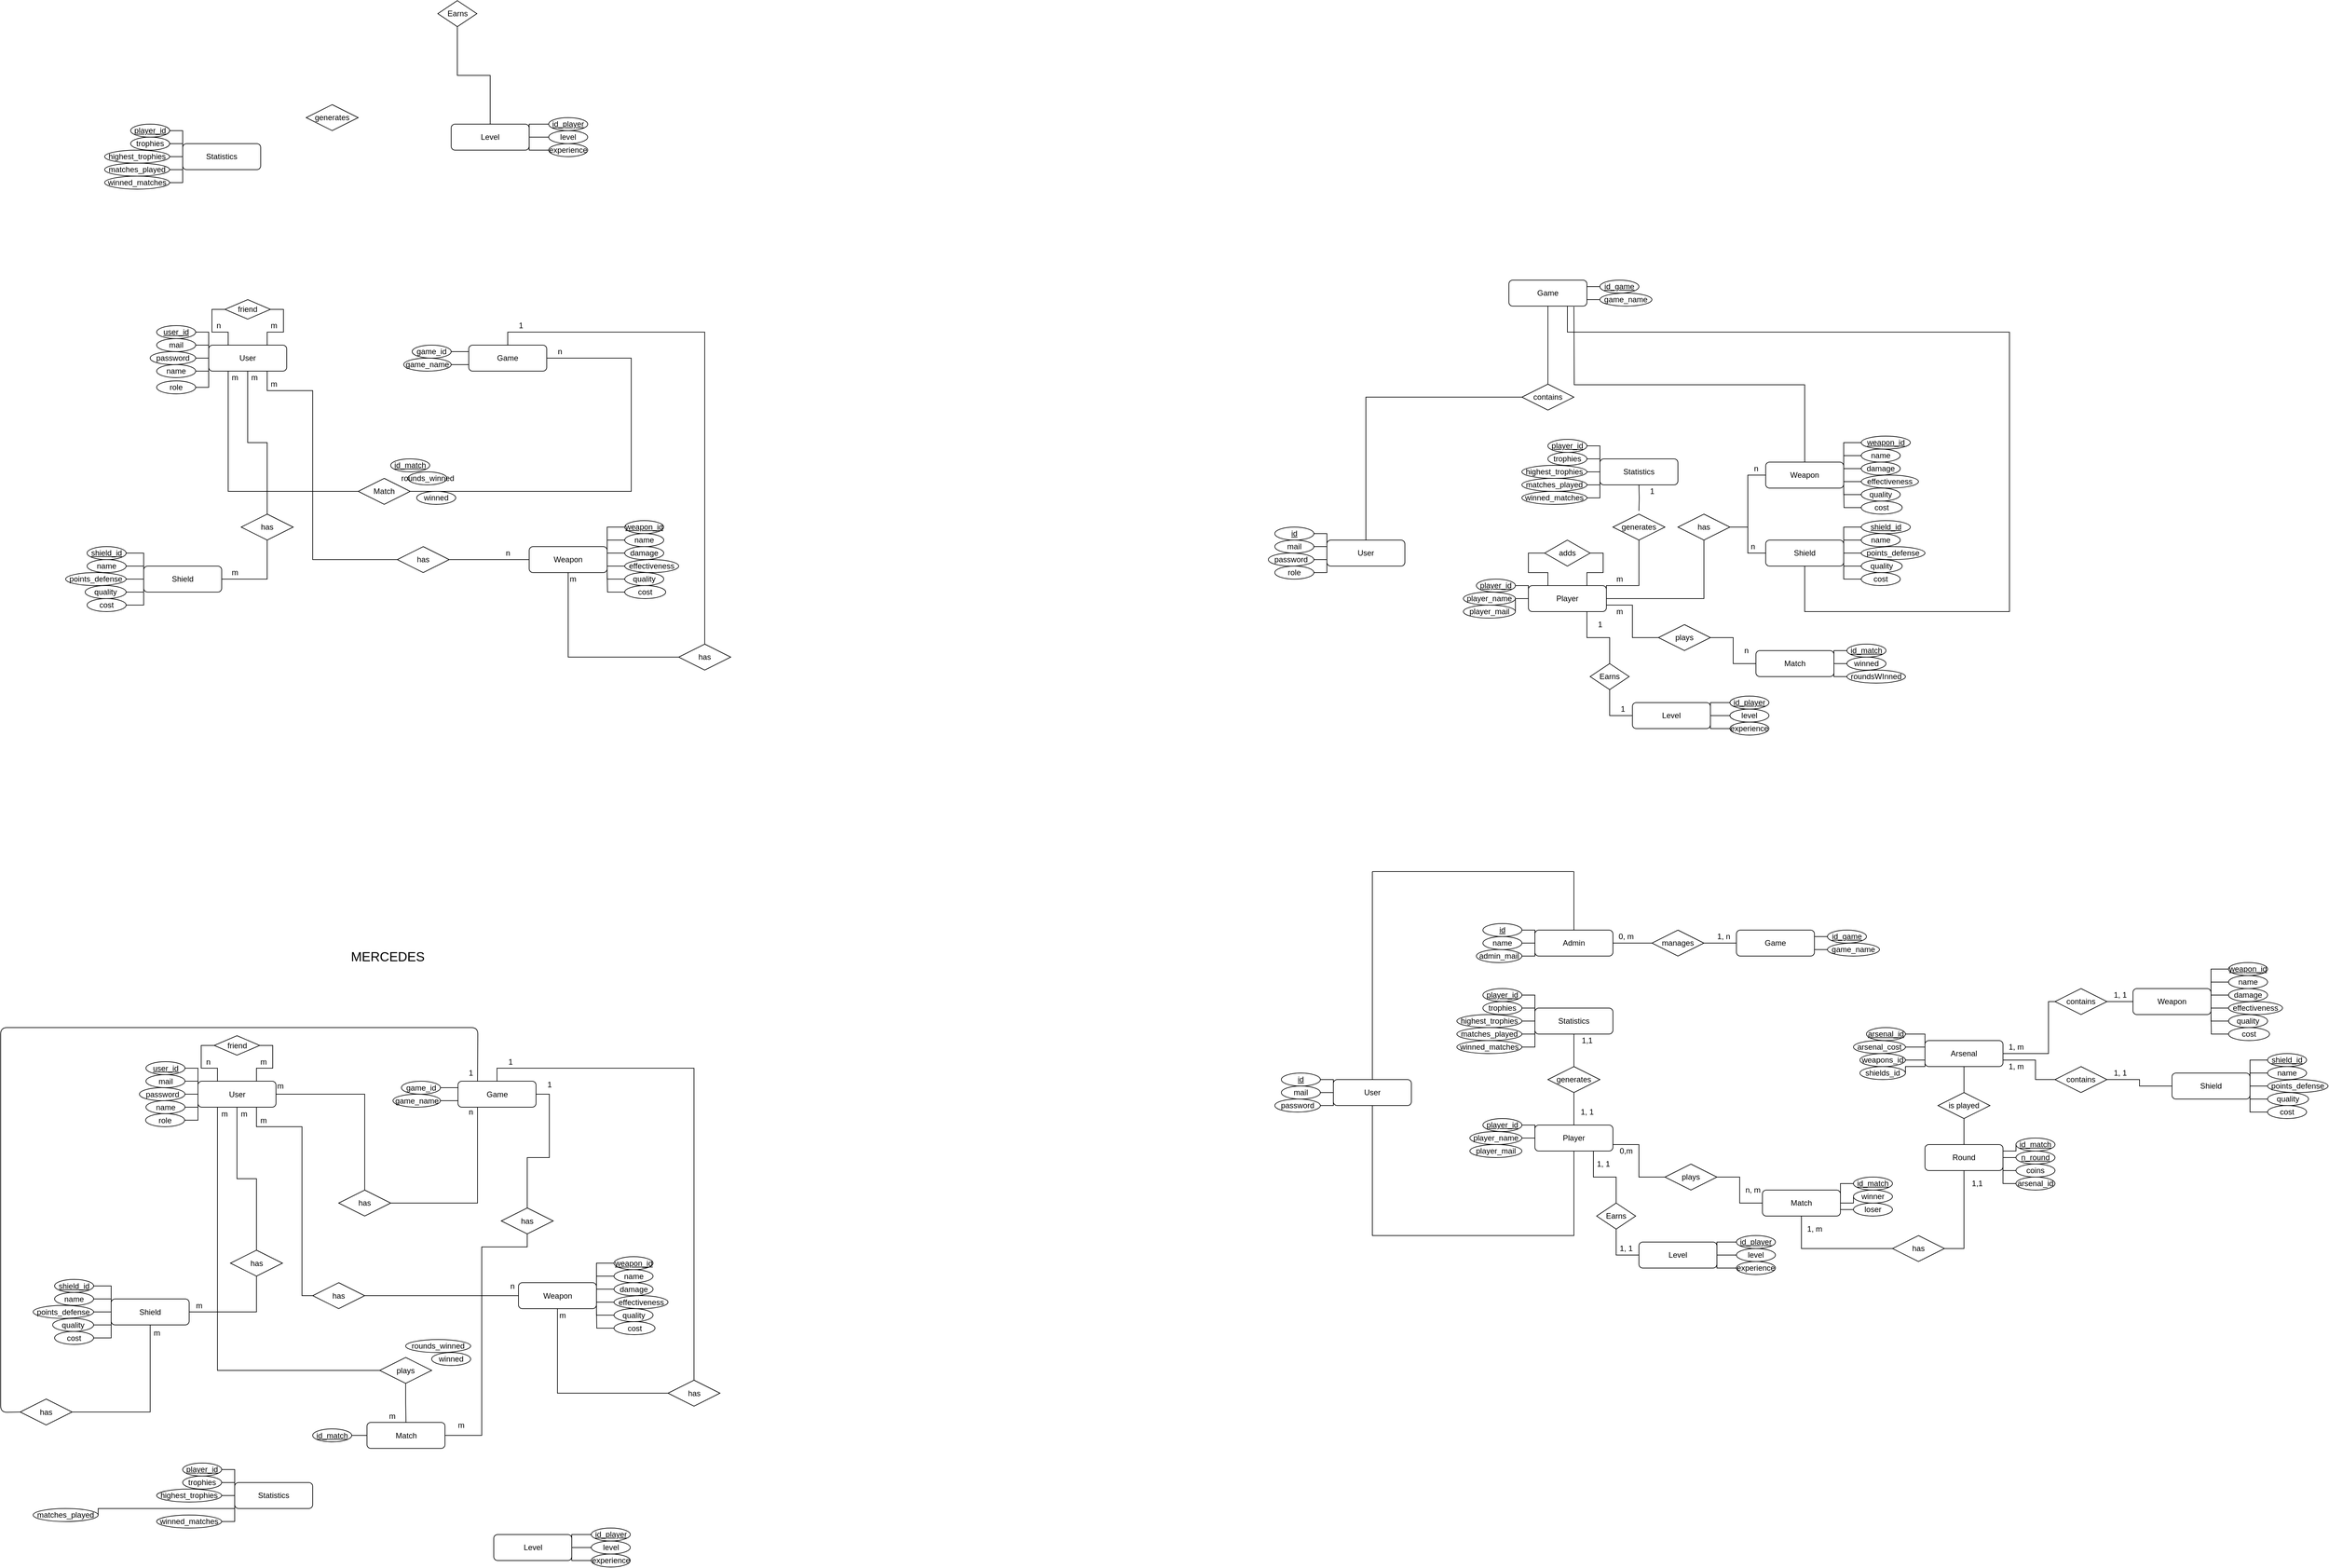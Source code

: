 <mxfile version="14.6.9" type="device"><diagram id="PXW97czgeH12hu1e512l" name="Page-1"><mxGraphModel dx="4355" dy="2279" grid="1" gridSize="10" guides="1" tooltips="1" connect="1" arrows="1" fold="1" page="1" pageScale="1" pageWidth="827" pageHeight="1169" math="0" shadow="0"><root><mxCell id="0"/><mxCell id="1" parent="0"/><mxCell id="F1OFUAKJVTBDZpteRQl5-162" style="edgeStyle=orthogonalEdgeStyle;rounded=0;orthogonalLoop=1;jettySize=auto;html=1;exitX=1;exitY=0.25;exitDx=0;exitDy=0;entryX=0;entryY=0.5;entryDx=0;entryDy=0;endArrow=none;endFill=0;" parent="1" source="F1OFUAKJVTBDZpteRQl5-1" target="F1OFUAKJVTBDZpteRQl5-159" edge="1"><mxGeometry relative="1" as="geometry"/></mxCell><mxCell id="F1OFUAKJVTBDZpteRQl5-163" style="edgeStyle=orthogonalEdgeStyle;rounded=0;orthogonalLoop=1;jettySize=auto;html=1;exitX=1;exitY=0.75;exitDx=0;exitDy=0;entryX=0;entryY=0.5;entryDx=0;entryDy=0;endArrow=none;endFill=0;" parent="1" source="F1OFUAKJVTBDZpteRQl5-1" target="F1OFUAKJVTBDZpteRQl5-160" edge="1"><mxGeometry relative="1" as="geometry"/></mxCell><mxCell id="wCO7aNQkjt3mv835fXBm-743" style="edgeStyle=orthogonalEdgeStyle;rounded=0;orthogonalLoop=1;jettySize=auto;html=1;exitX=0.5;exitY=1;exitDx=0;exitDy=0;entryX=0.5;entryY=0;entryDx=0;entryDy=0;endArrow=none;endFill=0;" parent="1" source="F1OFUAKJVTBDZpteRQl5-1" target="wCO7aNQkjt3mv835fXBm-742" edge="1"><mxGeometry relative="1" as="geometry"/></mxCell><mxCell id="F1OFUAKJVTBDZpteRQl5-1" value="Game" style="rounded=1;whiteSpace=wrap;html=1;" parent="1" vertex="1"><mxGeometry y="40" width="120" height="40" as="geometry"/></mxCell><mxCell id="F1OFUAKJVTBDZpteRQl5-171" style="edgeStyle=orthogonalEdgeStyle;rounded=0;orthogonalLoop=1;jettySize=auto;html=1;exitX=0;exitY=0.75;exitDx=0;exitDy=0;entryX=1;entryY=0.5;entryDx=0;entryDy=0;endArrow=none;endFill=0;" parent="1" source="F1OFUAKJVTBDZpteRQl5-3" target="F1OFUAKJVTBDZpteRQl5-170" edge="1"><mxGeometry relative="1" as="geometry"><Array as="points"><mxPoint x="140" y="375"/></Array></mxGeometry></mxCell><mxCell id="F1OFUAKJVTBDZpteRQl5-172" style="edgeStyle=orthogonalEdgeStyle;rounded=0;orthogonalLoop=1;jettySize=auto;html=1;exitX=0;exitY=0.75;exitDx=0;exitDy=0;entryX=1;entryY=0.5;entryDx=0;entryDy=0;endArrow=none;endFill=0;" parent="1" source="F1OFUAKJVTBDZpteRQl5-3" target="F1OFUAKJVTBDZpteRQl5-166" edge="1"><mxGeometry relative="1" as="geometry"><Array as="points"><mxPoint x="140" y="355"/></Array></mxGeometry></mxCell><mxCell id="F1OFUAKJVTBDZpteRQl5-173" style="edgeStyle=orthogonalEdgeStyle;rounded=0;orthogonalLoop=1;jettySize=auto;html=1;exitX=0;exitY=0.5;exitDx=0;exitDy=0;entryX=1;entryY=0.5;entryDx=0;entryDy=0;endArrow=none;endFill=0;" parent="1" source="F1OFUAKJVTBDZpteRQl5-3" target="F1OFUAKJVTBDZpteRQl5-168" edge="1"><mxGeometry relative="1" as="geometry"/></mxCell><mxCell id="F1OFUAKJVTBDZpteRQl5-174" style="edgeStyle=orthogonalEdgeStyle;rounded=0;orthogonalLoop=1;jettySize=auto;html=1;exitX=0;exitY=0.25;exitDx=0;exitDy=0;entryX=1;entryY=0.5;entryDx=0;entryDy=0;endArrow=none;endFill=0;" parent="1" source="F1OFUAKJVTBDZpteRQl5-3" target="F1OFUAKJVTBDZpteRQl5-167" edge="1"><mxGeometry relative="1" as="geometry"><Array as="points"><mxPoint x="140" y="315"/></Array></mxGeometry></mxCell><mxCell id="F1OFUAKJVTBDZpteRQl5-175" style="edgeStyle=orthogonalEdgeStyle;rounded=0;orthogonalLoop=1;jettySize=auto;html=1;exitX=0;exitY=0.25;exitDx=0;exitDy=0;entryX=1;entryY=0.5;entryDx=0;entryDy=0;endArrow=none;endFill=0;" parent="1" source="F1OFUAKJVTBDZpteRQl5-3" target="F1OFUAKJVTBDZpteRQl5-165" edge="1"><mxGeometry relative="1" as="geometry"><Array as="points"><mxPoint x="140" y="295"/></Array></mxGeometry></mxCell><mxCell id="F1OFUAKJVTBDZpteRQl5-3" value="Statistics" style="rounded=1;whiteSpace=wrap;html=1;" parent="1" vertex="1"><mxGeometry x="140" y="315" width="120" height="40" as="geometry"/></mxCell><mxCell id="F1OFUAKJVTBDZpteRQl5-133" style="edgeStyle=orthogonalEdgeStyle;rounded=0;orthogonalLoop=1;jettySize=auto;html=1;exitX=1;exitY=0.25;exitDx=0;exitDy=0;entryX=0;entryY=0.5;entryDx=0;entryDy=0;endArrow=none;endFill=0;" parent="1" source="F1OFUAKJVTBDZpteRQl5-7" target="F1OFUAKJVTBDZpteRQl5-123" edge="1"><mxGeometry relative="1" as="geometry"><Array as="points"><mxPoint x="500" y="610"/></Array></mxGeometry></mxCell><mxCell id="F1OFUAKJVTBDZpteRQl5-134" style="edgeStyle=orthogonalEdgeStyle;rounded=0;orthogonalLoop=1;jettySize=auto;html=1;exitX=1;exitY=0.5;exitDx=0;exitDy=0;entryX=0;entryY=0.5;entryDx=0;entryDy=0;endArrow=none;endFill=0;" parent="1" source="F1OFUAKJVTBDZpteRQl5-7" target="F1OFUAKJVTBDZpteRQl5-124" edge="1"><mxGeometry relative="1" as="geometry"/></mxCell><mxCell id="F1OFUAKJVTBDZpteRQl5-135" style="edgeStyle=orthogonalEdgeStyle;rounded=0;orthogonalLoop=1;jettySize=auto;html=1;exitX=1;exitY=0.75;exitDx=0;exitDy=0;entryX=0;entryY=0.5;entryDx=0;entryDy=0;endArrow=none;endFill=0;" parent="1" source="F1OFUAKJVTBDZpteRQl5-7" target="F1OFUAKJVTBDZpteRQl5-125" edge="1"><mxGeometry relative="1" as="geometry"><Array as="points"><mxPoint x="500" y="650"/></Array></mxGeometry></mxCell><mxCell id="F1OFUAKJVTBDZpteRQl5-7" value="Match" style="rounded=1;whiteSpace=wrap;html=1;" parent="1" vertex="1"><mxGeometry x="380" y="610" width="120" height="40" as="geometry"/></mxCell><mxCell id="F1OFUAKJVTBDZpteRQl5-31" style="edgeStyle=orthogonalEdgeStyle;rounded=0;orthogonalLoop=1;jettySize=auto;html=1;exitX=1;exitY=0.75;exitDx=0;exitDy=0;entryX=0;entryY=0.5;entryDx=0;entryDy=0;endArrow=none;endFill=0;" parent="1" source="F1OFUAKJVTBDZpteRQl5-9" target="F1OFUAKJVTBDZpteRQl5-10" edge="1"><mxGeometry relative="1" as="geometry"><mxPoint x="240" y="510" as="targetPoint"/></mxGeometry></mxCell><mxCell id="F1OFUAKJVTBDZpteRQl5-80" style="edgeStyle=orthogonalEdgeStyle;rounded=0;orthogonalLoop=1;jettySize=auto;html=1;exitX=0.75;exitY=1;exitDx=0;exitDy=0;entryX=0.5;entryY=0;entryDx=0;entryDy=0;endArrow=none;endFill=0;" parent="1" source="F1OFUAKJVTBDZpteRQl5-9" target="F1OFUAKJVTBDZpteRQl5-79" edge="1"><mxGeometry relative="1" as="geometry"><Array as="points"><mxPoint x="120" y="590"/><mxPoint x="155" y="590"/></Array></mxGeometry></mxCell><mxCell id="F1OFUAKJVTBDZpteRQl5-156" style="edgeStyle=orthogonalEdgeStyle;rounded=0;orthogonalLoop=1;jettySize=auto;html=1;exitX=0;exitY=0.25;exitDx=0;exitDy=0;entryX=1;entryY=0.5;entryDx=0;entryDy=0;endArrow=none;endFill=0;" parent="1" source="F1OFUAKJVTBDZpteRQl5-9" target="F1OFUAKJVTBDZpteRQl5-75" edge="1"><mxGeometry relative="1" as="geometry"><Array as="points"><mxPoint x="30" y="510"/></Array></mxGeometry></mxCell><mxCell id="F1OFUAKJVTBDZpteRQl5-157" style="edgeStyle=orthogonalEdgeStyle;rounded=0;orthogonalLoop=1;jettySize=auto;html=1;exitX=0;exitY=0.5;exitDx=0;exitDy=0;entryX=1;entryY=0.5;entryDx=0;entryDy=0;endArrow=none;endFill=0;" parent="1" source="F1OFUAKJVTBDZpteRQl5-9" target="F1OFUAKJVTBDZpteRQl5-76" edge="1"><mxGeometry relative="1" as="geometry"/></mxCell><mxCell id="wCO7aNQkjt3mv835fXBm-728" style="edgeStyle=orthogonalEdgeStyle;rounded=0;orthogonalLoop=1;jettySize=auto;html=1;exitX=0;exitY=0.5;exitDx=0;exitDy=0;endArrow=none;endFill=0;" parent="1" source="F1OFUAKJVTBDZpteRQl5-9" target="F1OFUAKJVTBDZpteRQl5-150" edge="1"><mxGeometry relative="1" as="geometry"/></mxCell><mxCell id="wCO7aNQkjt3mv835fXBm-748" style="edgeStyle=orthogonalEdgeStyle;rounded=0;orthogonalLoop=1;jettySize=auto;html=1;exitX=1;exitY=0.25;exitDx=0;exitDy=0;endArrow=none;endFill=0;" parent="1" source="F1OFUAKJVTBDZpteRQl5-9" edge="1"><mxGeometry relative="1" as="geometry"><mxPoint x="300" y="440.0" as="targetPoint"/><Array as="points"><mxPoint x="150" y="530"/><mxPoint x="300" y="530"/></Array></mxGeometry></mxCell><mxCell id="wCO7aNQkjt3mv835fXBm-767" style="edgeStyle=orthogonalEdgeStyle;rounded=0;orthogonalLoop=1;jettySize=auto;html=1;exitX=0.25;exitY=0;exitDx=0;exitDy=0;entryX=0;entryY=0.5;entryDx=0;entryDy=0;endArrow=none;endFill=0;" parent="1" source="F1OFUAKJVTBDZpteRQl5-9" target="wCO7aNQkjt3mv835fXBm-759" edge="1"><mxGeometry relative="1" as="geometry"><Array as="points"><mxPoint x="60" y="490"/><mxPoint x="30" y="490"/><mxPoint x="30" y="460"/></Array></mxGeometry></mxCell><mxCell id="wCO7aNQkjt3mv835fXBm-768" style="edgeStyle=orthogonalEdgeStyle;rounded=0;orthogonalLoop=1;jettySize=auto;html=1;exitX=0.75;exitY=0;exitDx=0;exitDy=0;entryX=1;entryY=0.5;entryDx=0;entryDy=0;endArrow=none;endFill=0;" parent="1" source="F1OFUAKJVTBDZpteRQl5-9" target="wCO7aNQkjt3mv835fXBm-759" edge="1"><mxGeometry relative="1" as="geometry"/></mxCell><mxCell id="F1OFUAKJVTBDZpteRQl5-9" value="Player" style="rounded=1;whiteSpace=wrap;html=1;" parent="1" vertex="1"><mxGeometry x="30" y="510" width="120" height="40" as="geometry"/></mxCell><mxCell id="F1OFUAKJVTBDZpteRQl5-20" style="edgeStyle=orthogonalEdgeStyle;rounded=0;orthogonalLoop=1;jettySize=auto;html=1;exitX=1;exitY=0.5;exitDx=0;exitDy=0;entryX=0;entryY=0.5;entryDx=0;entryDy=0;endArrow=none;endFill=0;" parent="1" source="F1OFUAKJVTBDZpteRQl5-10" target="F1OFUAKJVTBDZpteRQl5-7" edge="1"><mxGeometry relative="1" as="geometry"/></mxCell><mxCell id="F1OFUAKJVTBDZpteRQl5-10" value="plays" style="rhombus;whiteSpace=wrap;html=1;" parent="1" vertex="1"><mxGeometry x="230" y="570" width="80" height="40" as="geometry"/></mxCell><mxCell id="F1OFUAKJVTBDZpteRQl5-38" style="edgeStyle=orthogonalEdgeStyle;rounded=0;orthogonalLoop=1;jettySize=auto;html=1;entryX=0.5;entryY=1;entryDx=0;entryDy=0;endArrow=none;endFill=0;" parent="1" target="F1OFUAKJVTBDZpteRQl5-3" edge="1"><mxGeometry relative="1" as="geometry"><mxPoint x="200" y="395" as="sourcePoint"/></mxGeometry></mxCell><mxCell id="wCO7aNQkjt3mv835fXBm-758" style="edgeStyle=orthogonalEdgeStyle;rounded=0;orthogonalLoop=1;jettySize=auto;html=1;exitX=0.5;exitY=1;exitDx=0;exitDy=0;entryX=1;entryY=0.5;entryDx=0;entryDy=0;endArrow=none;endFill=0;" parent="1" source="F1OFUAKJVTBDZpteRQl5-37" target="F1OFUAKJVTBDZpteRQl5-9" edge="1"><mxGeometry relative="1" as="geometry"><Array as="points"><mxPoint x="200" y="510"/><mxPoint x="150" y="510"/></Array></mxGeometry></mxCell><mxCell id="F1OFUAKJVTBDZpteRQl5-37" value="generates" style="rhombus;whiteSpace=wrap;html=1;" parent="1" vertex="1"><mxGeometry x="160" y="400" width="80" height="40" as="geometry"/></mxCell><mxCell id="F1OFUAKJVTBDZpteRQl5-50" value="m" style="text;html=1;align=center;verticalAlign=middle;resizable=0;points=[];autosize=1;" parent="1" vertex="1"><mxGeometry x="155" y="540" width="30" height="20" as="geometry"/></mxCell><mxCell id="F1OFUAKJVTBDZpteRQl5-51" value="n" style="text;html=1;align=center;verticalAlign=middle;resizable=0;points=[];autosize=1;" parent="1" vertex="1"><mxGeometry x="355" y="600" width="20" height="20" as="geometry"/></mxCell><mxCell id="wCO7aNQkjt3mv835fXBm-757" style="edgeStyle=orthogonalEdgeStyle;rounded=0;orthogonalLoop=1;jettySize=auto;html=1;exitX=0.5;exitY=1;exitDx=0;exitDy=0;endArrow=none;endFill=0;entryX=0.75;entryY=1;entryDx=0;entryDy=0;" parent="1" source="F1OFUAKJVTBDZpteRQl5-56" target="F1OFUAKJVTBDZpteRQl5-1" edge="1"><mxGeometry relative="1" as="geometry"><mxPoint x="680" y="140" as="targetPoint"/><Array as="points"><mxPoint x="455" y="550"/><mxPoint x="770" y="550"/><mxPoint x="770" y="120"/><mxPoint x="90" y="120"/></Array></mxGeometry></mxCell><mxCell id="F1OFUAKJVTBDZpteRQl5-56" value="Shield" style="rounded=1;whiteSpace=wrap;html=1;" parent="1" vertex="1"><mxGeometry x="395" y="440" width="120" height="40" as="geometry"/></mxCell><mxCell id="F1OFUAKJVTBDZpteRQl5-103" style="edgeStyle=orthogonalEdgeStyle;rounded=0;orthogonalLoop=1;jettySize=auto;html=1;exitX=1;exitY=0;exitDx=0;exitDy=0;entryX=0;entryY=0.5;entryDx=0;entryDy=0;endArrow=none;endFill=0;" parent="1" source="F1OFUAKJVTBDZpteRQl5-57" target="F1OFUAKJVTBDZpteRQl5-95" edge="1"><mxGeometry relative="1" as="geometry"/></mxCell><mxCell id="F1OFUAKJVTBDZpteRQl5-104" style="edgeStyle=orthogonalEdgeStyle;rounded=0;orthogonalLoop=1;jettySize=auto;html=1;exitX=1;exitY=0.25;exitDx=0;exitDy=0;entryX=0;entryY=0.5;entryDx=0;entryDy=0;endArrow=none;endFill=0;" parent="1" source="F1OFUAKJVTBDZpteRQl5-57" target="F1OFUAKJVTBDZpteRQl5-96" edge="1"><mxGeometry relative="1" as="geometry"><Array as="points"><mxPoint x="515" y="310"/></Array></mxGeometry></mxCell><mxCell id="F1OFUAKJVTBDZpteRQl5-106" style="edgeStyle=orthogonalEdgeStyle;rounded=0;orthogonalLoop=1;jettySize=auto;html=1;exitX=1;exitY=0.25;exitDx=0;exitDy=0;entryX=0;entryY=0.5;entryDx=0;entryDy=0;endArrow=none;endFill=0;" parent="1" source="F1OFUAKJVTBDZpteRQl5-57" target="F1OFUAKJVTBDZpteRQl5-97" edge="1"><mxGeometry relative="1" as="geometry"/></mxCell><mxCell id="F1OFUAKJVTBDZpteRQl5-107" style="edgeStyle=orthogonalEdgeStyle;rounded=0;orthogonalLoop=1;jettySize=auto;html=1;exitX=1;exitY=0.5;exitDx=0;exitDy=0;entryX=0;entryY=0.5;entryDx=0;entryDy=0;endArrow=none;endFill=0;" parent="1" source="F1OFUAKJVTBDZpteRQl5-57" target="F1OFUAKJVTBDZpteRQl5-98" edge="1"><mxGeometry relative="1" as="geometry"><Array as="points"><mxPoint x="515" y="350"/></Array></mxGeometry></mxCell><mxCell id="F1OFUAKJVTBDZpteRQl5-108" style="edgeStyle=orthogonalEdgeStyle;rounded=0;orthogonalLoop=1;jettySize=auto;html=1;exitX=1;exitY=0.5;exitDx=0;exitDy=0;entryX=0;entryY=0.5;entryDx=0;entryDy=0;endArrow=none;endFill=0;" parent="1" source="F1OFUAKJVTBDZpteRQl5-57" target="F1OFUAKJVTBDZpteRQl5-99" edge="1"><mxGeometry relative="1" as="geometry"><Array as="points"><mxPoint x="515" y="370"/></Array></mxGeometry></mxCell><mxCell id="wCO7aNQkjt3mv835fXBm-756" style="edgeStyle=orthogonalEdgeStyle;rounded=0;orthogonalLoop=1;jettySize=auto;html=1;exitX=0.5;exitY=0;exitDx=0;exitDy=0;endArrow=none;endFill=0;" parent="1" source="F1OFUAKJVTBDZpteRQl5-57" edge="1"><mxGeometry relative="1" as="geometry"><mxPoint x="100" y="81" as="targetPoint"/></mxGeometry></mxCell><mxCell id="F1OFUAKJVTBDZpteRQl5-57" value="Weapon" style="rounded=1;whiteSpace=wrap;html=1;" parent="1" vertex="1"><mxGeometry x="395" y="320" width="120" height="40" as="geometry"/></mxCell><mxCell id="F1OFUAKJVTBDZpteRQl5-75" value="&lt;u&gt;player_id&lt;/u&gt;" style="ellipse;whiteSpace=wrap;html=1;" parent="1" vertex="1"><mxGeometry x="-50" y="500" width="60" height="20" as="geometry"/></mxCell><mxCell id="F1OFUAKJVTBDZpteRQl5-76" value="player_name" style="ellipse;whiteSpace=wrap;html=1;" parent="1" vertex="1"><mxGeometry x="-70" y="520" width="80" height="20" as="geometry"/></mxCell><mxCell id="F1OFUAKJVTBDZpteRQl5-87" style="edgeStyle=orthogonalEdgeStyle;rounded=0;orthogonalLoop=1;jettySize=auto;html=1;exitX=1;exitY=0.5;exitDx=0;exitDy=0;entryX=0;entryY=0.5;entryDx=0;entryDy=0;endArrow=none;endFill=0;" parent="1" source="F1OFUAKJVTBDZpteRQl5-78" target="F1OFUAKJVTBDZpteRQl5-84" edge="1"><mxGeometry relative="1" as="geometry"><Array as="points"><mxPoint x="310" y="690"/></Array></mxGeometry></mxCell><mxCell id="F1OFUAKJVTBDZpteRQl5-88" style="edgeStyle=orthogonalEdgeStyle;rounded=0;orthogonalLoop=1;jettySize=auto;html=1;exitX=1;exitY=0.5;exitDx=0;exitDy=0;entryX=0;entryY=0.5;entryDx=0;entryDy=0;endArrow=none;endFill=0;" parent="1" source="F1OFUAKJVTBDZpteRQl5-78" target="F1OFUAKJVTBDZpteRQl5-85" edge="1"><mxGeometry relative="1" as="geometry"/></mxCell><mxCell id="F1OFUAKJVTBDZpteRQl5-89" style="edgeStyle=orthogonalEdgeStyle;rounded=0;orthogonalLoop=1;jettySize=auto;html=1;exitX=1;exitY=0.75;exitDx=0;exitDy=0;entryX=0;entryY=0.5;entryDx=0;entryDy=0;endArrow=none;endFill=0;" parent="1" source="F1OFUAKJVTBDZpteRQl5-78" target="F1OFUAKJVTBDZpteRQl5-86" edge="1"><mxGeometry relative="1" as="geometry"><Array as="points"><mxPoint x="310" y="730"/></Array></mxGeometry></mxCell><mxCell id="F1OFUAKJVTBDZpteRQl5-78" value="Level" style="rounded=1;whiteSpace=wrap;html=1;" parent="1" vertex="1"><mxGeometry x="190" y="690" width="120" height="40" as="geometry"/></mxCell><mxCell id="F1OFUAKJVTBDZpteRQl5-81" style="edgeStyle=orthogonalEdgeStyle;rounded=0;orthogonalLoop=1;jettySize=auto;html=1;exitX=0.5;exitY=1;exitDx=0;exitDy=0;entryX=0;entryY=0.5;entryDx=0;entryDy=0;endArrow=none;endFill=0;" parent="1" source="F1OFUAKJVTBDZpteRQl5-79" target="F1OFUAKJVTBDZpteRQl5-78" edge="1"><mxGeometry relative="1" as="geometry"/></mxCell><mxCell id="F1OFUAKJVTBDZpteRQl5-79" value="Earns" style="rhombus;whiteSpace=wrap;html=1;" parent="1" vertex="1"><mxGeometry x="125" y="630" width="60" height="40" as="geometry"/></mxCell><mxCell id="F1OFUAKJVTBDZpteRQl5-84" value="&lt;u&gt;id_player&lt;/u&gt;" style="ellipse;whiteSpace=wrap;html=1;" parent="1" vertex="1"><mxGeometry x="340" y="680" width="60" height="20" as="geometry"/></mxCell><mxCell id="F1OFUAKJVTBDZpteRQl5-85" value="level" style="ellipse;whiteSpace=wrap;html=1;" parent="1" vertex="1"><mxGeometry x="340" y="700" width="60" height="20" as="geometry"/></mxCell><mxCell id="F1OFUAKJVTBDZpteRQl5-86" value="experience" style="ellipse;whiteSpace=wrap;html=1;" parent="1" vertex="1"><mxGeometry x="340" y="720" width="60" height="20" as="geometry"/></mxCell><mxCell id="F1OFUAKJVTBDZpteRQl5-95" value="&lt;u&gt;weapon_id&lt;/u&gt;" style="ellipse;whiteSpace=wrap;html=1;" parent="1" vertex="1"><mxGeometry x="542" y="280" width="75.5" height="20" as="geometry"/></mxCell><mxCell id="F1OFUAKJVTBDZpteRQl5-96" value="name" style="ellipse;whiteSpace=wrap;html=1;" parent="1" vertex="1"><mxGeometry x="542" y="300" width="60" height="20" as="geometry"/></mxCell><mxCell id="F1OFUAKJVTBDZpteRQl5-97" value="damage" style="ellipse;whiteSpace=wrap;html=1;" parent="1" vertex="1"><mxGeometry x="542" y="320" width="60" height="20" as="geometry"/></mxCell><mxCell id="F1OFUAKJVTBDZpteRQl5-98" value="effectiveness" style="ellipse;whiteSpace=wrap;html=1;" parent="1" vertex="1"><mxGeometry x="542" y="340" width="88" height="20" as="geometry"/></mxCell><mxCell id="F1OFUAKJVTBDZpteRQl5-99" value="quality" style="ellipse;whiteSpace=wrap;html=1;" parent="1" vertex="1"><mxGeometry x="542" y="360" width="60" height="20" as="geometry"/></mxCell><mxCell id="F1OFUAKJVTBDZpteRQl5-109" style="edgeStyle=orthogonalEdgeStyle;rounded=0;orthogonalLoop=1;jettySize=auto;html=1;exitX=0;exitY=0.5;exitDx=0;exitDy=0;endArrow=none;endFill=0;" parent="1" source="F1OFUAKJVTBDZpteRQl5-100" edge="1"><mxGeometry relative="1" as="geometry"><mxPoint x="515" y="360" as="targetPoint"/></mxGeometry></mxCell><mxCell id="F1OFUAKJVTBDZpteRQl5-100" value="cost" style="ellipse;whiteSpace=wrap;html=1;" parent="1" vertex="1"><mxGeometry x="542" y="380" width="63" height="20" as="geometry"/></mxCell><mxCell id="F1OFUAKJVTBDZpteRQl5-110" style="edgeStyle=orthogonalEdgeStyle;rounded=0;orthogonalLoop=1;jettySize=auto;html=1;exitX=1;exitY=0;exitDx=0;exitDy=0;entryX=0;entryY=0.5;entryDx=0;entryDy=0;endArrow=none;endFill=0;" parent="1" target="F1OFUAKJVTBDZpteRQl5-115" edge="1"><mxGeometry relative="1" as="geometry"><mxPoint x="515" y="450" as="sourcePoint"/><Array as="points"><mxPoint x="515" y="420"/></Array></mxGeometry></mxCell><mxCell id="F1OFUAKJVTBDZpteRQl5-111" style="edgeStyle=orthogonalEdgeStyle;rounded=0;orthogonalLoop=1;jettySize=auto;html=1;exitX=1;exitY=0.25;exitDx=0;exitDy=0;entryX=0;entryY=0.5;entryDx=0;entryDy=0;endArrow=none;endFill=0;" parent="1" target="F1OFUAKJVTBDZpteRQl5-116" edge="1"><mxGeometry relative="1" as="geometry"><mxPoint x="515" y="460" as="sourcePoint"/><Array as="points"><mxPoint x="515" y="440"/></Array></mxGeometry></mxCell><mxCell id="F1OFUAKJVTBDZpteRQl5-112" style="edgeStyle=orthogonalEdgeStyle;rounded=0;orthogonalLoop=1;jettySize=auto;html=1;exitX=1;exitY=0.25;exitDx=0;exitDy=0;entryX=0;entryY=0.5;entryDx=0;entryDy=0;endArrow=none;endFill=0;" parent="1" target="F1OFUAKJVTBDZpteRQl5-117" edge="1"><mxGeometry relative="1" as="geometry"><mxPoint x="515" y="460" as="sourcePoint"/></mxGeometry></mxCell><mxCell id="F1OFUAKJVTBDZpteRQl5-113" style="edgeStyle=orthogonalEdgeStyle;rounded=0;orthogonalLoop=1;jettySize=auto;html=1;exitX=1;exitY=0.5;exitDx=0;exitDy=0;entryX=0;entryY=0.5;entryDx=0;entryDy=0;endArrow=none;endFill=0;" parent="1" target="F1OFUAKJVTBDZpteRQl5-118" edge="1"><mxGeometry relative="1" as="geometry"><mxPoint x="515" y="470" as="sourcePoint"/><Array as="points"><mxPoint x="515" y="480"/></Array></mxGeometry></mxCell><mxCell id="F1OFUAKJVTBDZpteRQl5-114" style="edgeStyle=orthogonalEdgeStyle;rounded=0;orthogonalLoop=1;jettySize=auto;html=1;exitX=1;exitY=0.5;exitDx=0;exitDy=0;entryX=0;entryY=0.5;entryDx=0;entryDy=0;endArrow=none;endFill=0;" parent="1" target="F1OFUAKJVTBDZpteRQl5-119" edge="1"><mxGeometry relative="1" as="geometry"><mxPoint x="515" y="470" as="sourcePoint"/><Array as="points"><mxPoint x="515" y="500"/></Array></mxGeometry></mxCell><mxCell id="F1OFUAKJVTBDZpteRQl5-115" value="&lt;u&gt;shield_id&lt;/u&gt;" style="ellipse;whiteSpace=wrap;html=1;" parent="1" vertex="1"><mxGeometry x="542" y="410" width="75.5" height="20" as="geometry"/></mxCell><mxCell id="F1OFUAKJVTBDZpteRQl5-116" value="name" style="ellipse;whiteSpace=wrap;html=1;" parent="1" vertex="1"><mxGeometry x="542" y="430" width="60" height="20" as="geometry"/></mxCell><mxCell id="F1OFUAKJVTBDZpteRQl5-117" value="points_defense" style="ellipse;whiteSpace=wrap;html=1;" parent="1" vertex="1"><mxGeometry x="542" y="450" width="98" height="20" as="geometry"/></mxCell><mxCell id="F1OFUAKJVTBDZpteRQl5-118" value="quality" style="ellipse;whiteSpace=wrap;html=1;" parent="1" vertex="1"><mxGeometry x="542" y="470" width="63" height="20" as="geometry"/></mxCell><mxCell id="F1OFUAKJVTBDZpteRQl5-119" value="cost" style="ellipse;whiteSpace=wrap;html=1;" parent="1" vertex="1"><mxGeometry x="542" y="490" width="60" height="20" as="geometry"/></mxCell><mxCell id="F1OFUAKJVTBDZpteRQl5-123" value="&lt;u&gt;id_match&lt;/u&gt;" style="ellipse;whiteSpace=wrap;html=1;" parent="1" vertex="1"><mxGeometry x="520" y="600" width="60" height="20" as="geometry"/></mxCell><mxCell id="F1OFUAKJVTBDZpteRQl5-124" value="winned" style="ellipse;whiteSpace=wrap;html=1;" parent="1" vertex="1"><mxGeometry x="520" y="620" width="60" height="20" as="geometry"/></mxCell><mxCell id="F1OFUAKJVTBDZpteRQl5-125" value="roundsWInned" style="ellipse;whiteSpace=wrap;html=1;" parent="1" vertex="1"><mxGeometry x="520" y="640" width="90" height="20" as="geometry"/></mxCell><mxCell id="F1OFUAKJVTBDZpteRQl5-150" value="player_mail" style="ellipse;whiteSpace=wrap;html=1;" parent="1" vertex="1"><mxGeometry x="-70" y="540" width="80" height="20" as="geometry"/></mxCell><mxCell id="F1OFUAKJVTBDZpteRQl5-159" value="&lt;u&gt;id_game&lt;/u&gt;" style="ellipse;whiteSpace=wrap;html=1;" parent="1" vertex="1"><mxGeometry x="140" y="40" width="60" height="20" as="geometry"/></mxCell><mxCell id="F1OFUAKJVTBDZpteRQl5-160" value="game_name" style="ellipse;whiteSpace=wrap;html=1;" parent="1" vertex="1"><mxGeometry x="140" y="60" width="80" height="20" as="geometry"/></mxCell><mxCell id="F1OFUAKJVTBDZpteRQl5-165" value="&lt;u&gt;player_id&lt;/u&gt;" style="ellipse;whiteSpace=wrap;html=1;" parent="1" vertex="1"><mxGeometry x="60" y="285" width="60" height="20" as="geometry"/></mxCell><mxCell id="F1OFUAKJVTBDZpteRQl5-166" value="matches_played" style="ellipse;whiteSpace=wrap;html=1;" parent="1" vertex="1"><mxGeometry x="20" y="345" width="100" height="20" as="geometry"/></mxCell><mxCell id="F1OFUAKJVTBDZpteRQl5-167" value="trophies" style="ellipse;whiteSpace=wrap;html=1;" parent="1" vertex="1"><mxGeometry x="60" y="305" width="60" height="20" as="geometry"/></mxCell><mxCell id="F1OFUAKJVTBDZpteRQl5-168" value="highest_trophies" style="ellipse;whiteSpace=wrap;html=1;" parent="1" vertex="1"><mxGeometry x="20" y="325" width="100" height="20" as="geometry"/></mxCell><mxCell id="F1OFUAKJVTBDZpteRQl5-170" value="winned_matches" style="ellipse;whiteSpace=wrap;html=1;" parent="1" vertex="1"><mxGeometry x="20" y="365" width="100" height="20" as="geometry"/></mxCell><mxCell id="wCO7aNQkjt3mv835fXBm-2" value="User" style="rounded=1;whiteSpace=wrap;html=1;" parent="1" vertex="1"><mxGeometry x="-280" y="440" width="120" height="40" as="geometry"/></mxCell><mxCell id="wCO7aNQkjt3mv835fXBm-7" style="edgeStyle=orthogonalEdgeStyle;rounded=0;orthogonalLoop=1;jettySize=auto;html=1;exitX=0;exitY=0.25;exitDx=0;exitDy=0;endArrow=none;endFill=0;entryX=1;entryY=0.5;entryDx=0;entryDy=0;" parent="1" target="wCO7aNQkjt3mv835fXBm-10" edge="1"><mxGeometry relative="1" as="geometry"><mxPoint x="-290" y="440" as="targetPoint"/><Array as="points"><mxPoint x="-280" y="430"/></Array><mxPoint x="-280" y="450" as="sourcePoint"/></mxGeometry></mxCell><mxCell id="wCO7aNQkjt3mv835fXBm-8" style="edgeStyle=orthogonalEdgeStyle;rounded=0;orthogonalLoop=1;jettySize=auto;html=1;exitX=0;exitY=0.5;exitDx=0;exitDy=0;entryX=1;entryY=0.5;entryDx=0;entryDy=0;endArrow=none;endFill=0;" parent="1" target="wCO7aNQkjt3mv835fXBm-11" edge="1"><mxGeometry relative="1" as="geometry"><mxPoint x="-280" y="460" as="sourcePoint"/><Array as="points"><mxPoint x="-280" y="450"/></Array></mxGeometry></mxCell><mxCell id="wCO7aNQkjt3mv835fXBm-9" style="edgeStyle=orthogonalEdgeStyle;rounded=0;orthogonalLoop=1;jettySize=auto;html=1;exitX=0;exitY=0.75;exitDx=0;exitDy=0;entryX=1;entryY=0.5;entryDx=0;entryDy=0;endArrow=none;endFill=0;" parent="1" target="wCO7aNQkjt3mv835fXBm-12" edge="1"><mxGeometry relative="1" as="geometry"><Array as="points"><mxPoint x="-290" y="470"/><mxPoint x="-290" y="470"/></Array><mxPoint x="-280" y="470" as="sourcePoint"/></mxGeometry></mxCell><mxCell id="wCO7aNQkjt3mv835fXBm-10" value="&lt;u&gt;id&lt;/u&gt;" style="ellipse;whiteSpace=wrap;html=1;" parent="1" vertex="1"><mxGeometry x="-360" y="420" width="60" height="20" as="geometry"/></mxCell><mxCell id="wCO7aNQkjt3mv835fXBm-11" value="mail" style="ellipse;whiteSpace=wrap;html=1;" parent="1" vertex="1"><mxGeometry x="-360" y="440" width="60" height="20" as="geometry"/></mxCell><mxCell id="wCO7aNQkjt3mv835fXBm-12" value="password" style="ellipse;whiteSpace=wrap;html=1;" parent="1" vertex="1"><mxGeometry x="-370" y="460" width="70" height="20" as="geometry"/></mxCell><mxCell id="wCO7aNQkjt3mv835fXBm-433" style="edgeStyle=orthogonalEdgeStyle;rounded=0;orthogonalLoop=1;jettySize=auto;html=1;exitX=0;exitY=0.75;exitDx=0;exitDy=0;entryX=1;entryY=0.5;entryDx=0;entryDy=0;endArrow=none;endFill=0;" parent="1" source="wCO7aNQkjt3mv835fXBm-438" target="wCO7aNQkjt3mv835fXBm-547" edge="1"><mxGeometry relative="1" as="geometry"><Array as="points"><mxPoint x="-2040" y="-110"/></Array></mxGeometry></mxCell><mxCell id="wCO7aNQkjt3mv835fXBm-434" style="edgeStyle=orthogonalEdgeStyle;rounded=0;orthogonalLoop=1;jettySize=auto;html=1;exitX=0;exitY=0.75;exitDx=0;exitDy=0;entryX=1;entryY=0.5;entryDx=0;entryDy=0;endArrow=none;endFill=0;" parent="1" source="wCO7aNQkjt3mv835fXBm-438" target="wCO7aNQkjt3mv835fXBm-544" edge="1"><mxGeometry relative="1" as="geometry"><Array as="points"><mxPoint x="-2040" y="-130"/></Array></mxGeometry></mxCell><mxCell id="wCO7aNQkjt3mv835fXBm-435" style="edgeStyle=orthogonalEdgeStyle;rounded=0;orthogonalLoop=1;jettySize=auto;html=1;exitX=0;exitY=0.5;exitDx=0;exitDy=0;entryX=1;entryY=0.5;entryDx=0;entryDy=0;endArrow=none;endFill=0;" parent="1" source="wCO7aNQkjt3mv835fXBm-438" target="wCO7aNQkjt3mv835fXBm-546" edge="1"><mxGeometry relative="1" as="geometry"/></mxCell><mxCell id="wCO7aNQkjt3mv835fXBm-436" style="edgeStyle=orthogonalEdgeStyle;rounded=0;orthogonalLoop=1;jettySize=auto;html=1;exitX=0;exitY=0.25;exitDx=0;exitDy=0;entryX=1;entryY=0.5;entryDx=0;entryDy=0;endArrow=none;endFill=0;" parent="1" source="wCO7aNQkjt3mv835fXBm-438" target="wCO7aNQkjt3mv835fXBm-545" edge="1"><mxGeometry relative="1" as="geometry"><Array as="points"><mxPoint x="-2040" y="-170"/></Array></mxGeometry></mxCell><mxCell id="wCO7aNQkjt3mv835fXBm-437" style="edgeStyle=orthogonalEdgeStyle;rounded=0;orthogonalLoop=1;jettySize=auto;html=1;exitX=0;exitY=0.25;exitDx=0;exitDy=0;entryX=1;entryY=0.5;entryDx=0;entryDy=0;endArrow=none;endFill=0;" parent="1" source="wCO7aNQkjt3mv835fXBm-438" target="wCO7aNQkjt3mv835fXBm-543" edge="1"><mxGeometry relative="1" as="geometry"><Array as="points"><mxPoint x="-2040" y="-190"/></Array></mxGeometry></mxCell><mxCell id="wCO7aNQkjt3mv835fXBm-438" value="Statistics" style="rounded=1;whiteSpace=wrap;html=1;" parent="1" vertex="1"><mxGeometry x="-2040" y="-170" width="120" height="40" as="geometry"/></mxCell><mxCell id="Smjj5Cdua7M1UJmVzwON-36" style="edgeStyle=orthogonalEdgeStyle;rounded=0;sketch=0;orthogonalLoop=1;jettySize=auto;html=1;exitX=1;exitY=0.5;exitDx=0;exitDy=0;entryX=1;entryY=0.5;entryDx=0;entryDy=0;shadow=0;endArrow=none;endFill=0;strokeColor=#000000;" edge="1" parent="1" source="wCO7aNQkjt3mv835fXBm-462" target="Smjj5Cdua7M1UJmVzwON-4"><mxGeometry relative="1" as="geometry"><Array as="points"><mxPoint x="-1350" y="365"/><mxPoint x="-1350" y="160"/></Array></mxGeometry></mxCell><mxCell id="wCO7aNQkjt3mv835fXBm-462" value="Match" style="rhombus;whiteSpace=wrap;html=1;" parent="1" vertex="1"><mxGeometry x="-1770" y="345" width="80" height="40" as="geometry"/></mxCell><mxCell id="wCO7aNQkjt3mv835fXBm-469" value="generates" style="rhombus;whiteSpace=wrap;html=1;" parent="1" vertex="1"><mxGeometry x="-1850" y="-230" width="80" height="40" as="geometry"/></mxCell><mxCell id="wCO7aNQkjt3mv835fXBm-500" style="edgeStyle=orthogonalEdgeStyle;rounded=0;orthogonalLoop=1;jettySize=auto;html=1;exitX=1;exitY=0.5;exitDx=0;exitDy=0;entryX=0;entryY=0.5;entryDx=0;entryDy=0;endArrow=none;endFill=0;" parent="1" source="wCO7aNQkjt3mv835fXBm-503" target="wCO7aNQkjt3mv835fXBm-508" edge="1"><mxGeometry relative="1" as="geometry"><Array as="points"><mxPoint x="-1507" y="-200"/></Array></mxGeometry></mxCell><mxCell id="wCO7aNQkjt3mv835fXBm-501" style="edgeStyle=orthogonalEdgeStyle;rounded=0;orthogonalLoop=1;jettySize=auto;html=1;exitX=1;exitY=0.5;exitDx=0;exitDy=0;entryX=0;entryY=0.5;entryDx=0;entryDy=0;endArrow=none;endFill=0;" parent="1" source="wCO7aNQkjt3mv835fXBm-503" target="wCO7aNQkjt3mv835fXBm-509" edge="1"><mxGeometry relative="1" as="geometry"/></mxCell><mxCell id="wCO7aNQkjt3mv835fXBm-502" style="edgeStyle=orthogonalEdgeStyle;rounded=0;orthogonalLoop=1;jettySize=auto;html=1;exitX=1;exitY=0.75;exitDx=0;exitDy=0;entryX=0;entryY=0.5;entryDx=0;entryDy=0;endArrow=none;endFill=0;" parent="1" source="wCO7aNQkjt3mv835fXBm-503" target="wCO7aNQkjt3mv835fXBm-510" edge="1"><mxGeometry relative="1" as="geometry"><Array as="points"><mxPoint x="-1507" y="-160"/></Array></mxGeometry></mxCell><mxCell id="Smjj5Cdua7M1UJmVzwON-31" style="edgeStyle=orthogonalEdgeStyle;rounded=0;orthogonalLoop=1;jettySize=auto;html=1;exitX=0.5;exitY=0;exitDx=0;exitDy=0;entryX=0.5;entryY=1;entryDx=0;entryDy=0;shadow=0;endArrow=none;endFill=0;" edge="1" parent="1" source="wCO7aNQkjt3mv835fXBm-503" target="wCO7aNQkjt3mv835fXBm-505"><mxGeometry relative="1" as="geometry"/></mxCell><mxCell id="wCO7aNQkjt3mv835fXBm-503" value="Level" style="rounded=1;whiteSpace=wrap;html=1;" parent="1" vertex="1"><mxGeometry x="-1627" y="-200" width="120" height="40" as="geometry"/></mxCell><mxCell id="wCO7aNQkjt3mv835fXBm-505" value="Earns" style="rhombus;whiteSpace=wrap;html=1;" parent="1" vertex="1"><mxGeometry x="-1647.5" y="-390" width="60" height="40" as="geometry"/></mxCell><mxCell id="wCO7aNQkjt3mv835fXBm-508" value="&lt;u&gt;id_player&lt;/u&gt;" style="ellipse;whiteSpace=wrap;html=1;" parent="1" vertex="1"><mxGeometry x="-1477" y="-210" width="60" height="20" as="geometry"/></mxCell><mxCell id="wCO7aNQkjt3mv835fXBm-509" value="level" style="ellipse;whiteSpace=wrap;html=1;" parent="1" vertex="1"><mxGeometry x="-1477" y="-190" width="60" height="20" as="geometry"/></mxCell><mxCell id="wCO7aNQkjt3mv835fXBm-510" value="experience" style="ellipse;whiteSpace=wrap;html=1;" parent="1" vertex="1"><mxGeometry x="-1477" y="-170" width="60" height="20" as="geometry"/></mxCell><mxCell id="wCO7aNQkjt3mv835fXBm-530" value="&lt;u&gt;id_match&lt;/u&gt;" style="ellipse;whiteSpace=wrap;html=1;" parent="1" vertex="1"><mxGeometry x="-1720" y="315" width="60" height="20" as="geometry"/></mxCell><mxCell id="wCO7aNQkjt3mv835fXBm-531" value="winned" style="ellipse;whiteSpace=wrap;html=1;" parent="1" vertex="1"><mxGeometry x="-1680" y="365" width="60" height="20" as="geometry"/></mxCell><mxCell id="wCO7aNQkjt3mv835fXBm-543" value="&lt;u&gt;player_id&lt;/u&gt;" style="ellipse;whiteSpace=wrap;html=1;" parent="1" vertex="1"><mxGeometry x="-2120" y="-200" width="60" height="20" as="geometry"/></mxCell><mxCell id="wCO7aNQkjt3mv835fXBm-544" value="matches_played" style="ellipse;whiteSpace=wrap;html=1;" parent="1" vertex="1"><mxGeometry x="-2160" y="-140" width="100" height="20" as="geometry"/></mxCell><mxCell id="wCO7aNQkjt3mv835fXBm-545" value="trophies" style="ellipse;whiteSpace=wrap;html=1;" parent="1" vertex="1"><mxGeometry x="-2120" y="-180" width="60" height="20" as="geometry"/></mxCell><mxCell id="wCO7aNQkjt3mv835fXBm-546" value="highest_trophies" style="ellipse;whiteSpace=wrap;html=1;" parent="1" vertex="1"><mxGeometry x="-2160" y="-160" width="100" height="20" as="geometry"/></mxCell><mxCell id="wCO7aNQkjt3mv835fXBm-547" value="winned_matches" style="ellipse;whiteSpace=wrap;html=1;" parent="1" vertex="1"><mxGeometry x="-2160" y="-120" width="100" height="20" as="geometry"/></mxCell><mxCell id="wCO7aNQkjt3mv835fXBm-587" style="edgeStyle=orthogonalEdgeStyle;rounded=0;orthogonalLoop=1;jettySize=auto;html=1;exitX=0;exitY=0.5;exitDx=0;exitDy=0;entryX=1;entryY=0.5;entryDx=0;entryDy=0;endArrow=none;endFill=0;" parent="1" target="wCO7aNQkjt3mv835fXBm-586" edge="1"><mxGeometry relative="1" as="geometry"><Array as="points"><mxPoint x="-2000" y="180"/></Array><mxPoint x="-2000" y="150" as="sourcePoint"/></mxGeometry></mxCell><mxCell id="Smjj5Cdua7M1UJmVzwON-3" style="edgeStyle=orthogonalEdgeStyle;rounded=0;orthogonalLoop=1;jettySize=auto;html=1;exitX=0;exitY=0.5;exitDx=0;exitDy=0;entryX=1;entryY=0.5;entryDx=0;entryDy=0;endArrow=none;endFill=0;" edge="1" parent="1" source="wCO7aNQkjt3mv835fXBm-548" target="Smjj5Cdua7M1UJmVzwON-1"><mxGeometry relative="1" as="geometry"><Array as="points"><mxPoint x="-2000" y="205"/></Array></mxGeometry></mxCell><mxCell id="Smjj5Cdua7M1UJmVzwON-35" style="edgeStyle=orthogonalEdgeStyle;rounded=0;sketch=0;orthogonalLoop=1;jettySize=auto;html=1;exitX=0.25;exitY=1;exitDx=0;exitDy=0;entryX=0;entryY=0.5;entryDx=0;entryDy=0;shadow=0;endArrow=none;endFill=0;strokeColor=#000000;" edge="1" parent="1" source="wCO7aNQkjt3mv835fXBm-548" target="wCO7aNQkjt3mv835fXBm-462"><mxGeometry relative="1" as="geometry"/></mxCell><mxCell id="wCO7aNQkjt3mv835fXBm-548" value="User" style="rounded=1;whiteSpace=wrap;html=1;" parent="1" vertex="1"><mxGeometry x="-2000" y="140" width="120" height="40" as="geometry"/></mxCell><mxCell id="wCO7aNQkjt3mv835fXBm-552" style="edgeStyle=orthogonalEdgeStyle;rounded=0;orthogonalLoop=1;jettySize=auto;html=1;exitX=0;exitY=0.25;exitDx=0;exitDy=0;endArrow=none;endFill=0;entryX=1;entryY=0.5;entryDx=0;entryDy=0;" parent="1" target="wCO7aNQkjt3mv835fXBm-555" edge="1"><mxGeometry relative="1" as="geometry"><mxPoint x="-2010" y="130" as="targetPoint"/><Array as="points"><mxPoint x="-2000" y="120"/></Array><mxPoint x="-2000" y="140" as="sourcePoint"/></mxGeometry></mxCell><mxCell id="wCO7aNQkjt3mv835fXBm-553" style="edgeStyle=orthogonalEdgeStyle;rounded=0;orthogonalLoop=1;jettySize=auto;html=1;exitX=0;exitY=0.5;exitDx=0;exitDy=0;entryX=1;entryY=0.5;entryDx=0;entryDy=0;endArrow=none;endFill=0;" parent="1" target="wCO7aNQkjt3mv835fXBm-556" edge="1"><mxGeometry relative="1" as="geometry"><mxPoint x="-2000" y="150" as="sourcePoint"/><Array as="points"><mxPoint x="-2000" y="140"/></Array></mxGeometry></mxCell><mxCell id="wCO7aNQkjt3mv835fXBm-554" style="edgeStyle=orthogonalEdgeStyle;rounded=0;orthogonalLoop=1;jettySize=auto;html=1;exitX=0;exitY=0.75;exitDx=0;exitDy=0;entryX=1;entryY=0.5;entryDx=0;entryDy=0;endArrow=none;endFill=0;" parent="1" target="wCO7aNQkjt3mv835fXBm-557" edge="1"><mxGeometry relative="1" as="geometry"><Array as="points"><mxPoint x="-2010" y="160"/><mxPoint x="-2010" y="160"/></Array><mxPoint x="-2000" y="160" as="sourcePoint"/></mxGeometry></mxCell><mxCell id="wCO7aNQkjt3mv835fXBm-555" value="&lt;u&gt;user_id&lt;/u&gt;" style="ellipse;whiteSpace=wrap;html=1;" parent="1" vertex="1"><mxGeometry x="-2080" y="110" width="60" height="20" as="geometry"/></mxCell><mxCell id="wCO7aNQkjt3mv835fXBm-556" value="mail" style="ellipse;whiteSpace=wrap;html=1;" parent="1" vertex="1"><mxGeometry x="-2080" y="130" width="60" height="20" as="geometry"/></mxCell><mxCell id="wCO7aNQkjt3mv835fXBm-557" value="password" style="ellipse;whiteSpace=wrap;html=1;" parent="1" vertex="1"><mxGeometry x="-2090" y="150" width="70" height="20" as="geometry"/></mxCell><mxCell id="wCO7aNQkjt3mv835fXBm-558" style="edgeStyle=orthogonalEdgeStyle;rounded=0;orthogonalLoop=1;jettySize=auto;html=1;exitX=1;exitY=0;exitDx=0;exitDy=0;entryX=0;entryY=0.5;entryDx=0;entryDy=0;endArrow=none;endFill=0;" parent="1" source="wCO7aNQkjt3mv835fXBm-563" target="wCO7aNQkjt3mv835fXBm-564" edge="1"><mxGeometry relative="1" as="geometry"/></mxCell><mxCell id="wCO7aNQkjt3mv835fXBm-559" style="edgeStyle=orthogonalEdgeStyle;rounded=0;orthogonalLoop=1;jettySize=auto;html=1;exitX=1;exitY=0.25;exitDx=0;exitDy=0;entryX=0;entryY=0.5;entryDx=0;entryDy=0;endArrow=none;endFill=0;" parent="1" source="wCO7aNQkjt3mv835fXBm-563" target="wCO7aNQkjt3mv835fXBm-565" edge="1"><mxGeometry relative="1" as="geometry"><Array as="points"><mxPoint x="-1387" y="440"/></Array></mxGeometry></mxCell><mxCell id="wCO7aNQkjt3mv835fXBm-560" style="edgeStyle=orthogonalEdgeStyle;rounded=0;orthogonalLoop=1;jettySize=auto;html=1;exitX=1;exitY=0.25;exitDx=0;exitDy=0;entryX=0;entryY=0.5;entryDx=0;entryDy=0;endArrow=none;endFill=0;" parent="1" source="wCO7aNQkjt3mv835fXBm-563" target="wCO7aNQkjt3mv835fXBm-566" edge="1"><mxGeometry relative="1" as="geometry"/></mxCell><mxCell id="wCO7aNQkjt3mv835fXBm-561" style="edgeStyle=orthogonalEdgeStyle;rounded=0;orthogonalLoop=1;jettySize=auto;html=1;exitX=1;exitY=0.5;exitDx=0;exitDy=0;entryX=0;entryY=0.5;entryDx=0;entryDy=0;endArrow=none;endFill=0;" parent="1" source="wCO7aNQkjt3mv835fXBm-563" target="wCO7aNQkjt3mv835fXBm-567" edge="1"><mxGeometry relative="1" as="geometry"><Array as="points"><mxPoint x="-1387" y="480"/></Array></mxGeometry></mxCell><mxCell id="wCO7aNQkjt3mv835fXBm-562" style="edgeStyle=orthogonalEdgeStyle;rounded=0;orthogonalLoop=1;jettySize=auto;html=1;exitX=1;exitY=0.5;exitDx=0;exitDy=0;entryX=0;entryY=0.5;entryDx=0;entryDy=0;endArrow=none;endFill=0;" parent="1" source="wCO7aNQkjt3mv835fXBm-563" target="wCO7aNQkjt3mv835fXBm-568" edge="1"><mxGeometry relative="1" as="geometry"><Array as="points"><mxPoint x="-1387" y="500"/></Array></mxGeometry></mxCell><mxCell id="Smjj5Cdua7M1UJmVzwON-68" style="edgeStyle=orthogonalEdgeStyle;rounded=0;sketch=0;orthogonalLoop=1;jettySize=auto;html=1;exitX=0;exitY=0.5;exitDx=0;exitDy=0;shadow=0;endArrow=none;endFill=0;strokeColor=#000000;" edge="1" parent="1" source="wCO7aNQkjt3mv835fXBm-563" target="Smjj5Cdua7M1UJmVzwON-27"><mxGeometry relative="1" as="geometry"/></mxCell><mxCell id="Smjj5Cdua7M1UJmVzwON-78" style="edgeStyle=orthogonalEdgeStyle;rounded=0;sketch=0;orthogonalLoop=1;jettySize=auto;html=1;exitX=0.5;exitY=1;exitDx=0;exitDy=0;entryX=0;entryY=0.5;entryDx=0;entryDy=0;shadow=0;endArrow=none;endFill=0;strokeColor=#000000;" edge="1" parent="1" source="wCO7aNQkjt3mv835fXBm-563" target="Smjj5Cdua7M1UJmVzwON-77"><mxGeometry relative="1" as="geometry"/></mxCell><mxCell id="wCO7aNQkjt3mv835fXBm-563" value="Weapon" style="rounded=1;whiteSpace=wrap;html=1;" parent="1" vertex="1"><mxGeometry x="-1507" y="450" width="120" height="40" as="geometry"/></mxCell><mxCell id="wCO7aNQkjt3mv835fXBm-564" value="&lt;u&gt;weapon_id&lt;/u&gt;" style="ellipse;whiteSpace=wrap;html=1;" parent="1" vertex="1"><mxGeometry x="-1360" y="410" width="60" height="20" as="geometry"/></mxCell><mxCell id="wCO7aNQkjt3mv835fXBm-565" value="name" style="ellipse;whiteSpace=wrap;html=1;" parent="1" vertex="1"><mxGeometry x="-1360" y="430" width="60" height="20" as="geometry"/></mxCell><mxCell id="wCO7aNQkjt3mv835fXBm-566" value="damage" style="ellipse;whiteSpace=wrap;html=1;" parent="1" vertex="1"><mxGeometry x="-1360" y="450" width="60" height="20" as="geometry"/></mxCell><mxCell id="wCO7aNQkjt3mv835fXBm-567" value="effectiveness" style="ellipse;whiteSpace=wrap;html=1;" parent="1" vertex="1"><mxGeometry x="-1360" y="470" width="83" height="20" as="geometry"/></mxCell><mxCell id="wCO7aNQkjt3mv835fXBm-568" value="quality" style="ellipse;whiteSpace=wrap;html=1;" parent="1" vertex="1"><mxGeometry x="-1360" y="490" width="60" height="20" as="geometry"/></mxCell><mxCell id="wCO7aNQkjt3mv835fXBm-569" style="edgeStyle=orthogonalEdgeStyle;rounded=0;orthogonalLoop=1;jettySize=auto;html=1;exitX=0;exitY=0.5;exitDx=0;exitDy=0;endArrow=none;endFill=0;" parent="1" source="wCO7aNQkjt3mv835fXBm-570" edge="1"><mxGeometry relative="1" as="geometry"><mxPoint x="-1387.0" y="490" as="targetPoint"/></mxGeometry></mxCell><mxCell id="wCO7aNQkjt3mv835fXBm-570" value="cost" style="ellipse;whiteSpace=wrap;html=1;" parent="1" vertex="1"><mxGeometry x="-1360" y="510" width="63" height="20" as="geometry"/></mxCell><mxCell id="Smjj5Cdua7M1UJmVzwON-43" style="edgeStyle=orthogonalEdgeStyle;rounded=0;sketch=0;orthogonalLoop=1;jettySize=auto;html=1;exitX=0;exitY=0.5;exitDx=0;exitDy=0;entryX=1;entryY=0.5;entryDx=0;entryDy=0;shadow=0;endArrow=none;endFill=0;strokeColor=#000000;" edge="1" parent="1" source="wCO7aNQkjt3mv835fXBm-571" target="Smjj5Cdua7M1UJmVzwON-40"><mxGeometry relative="1" as="geometry"/></mxCell><mxCell id="Smjj5Cdua7M1UJmVzwON-44" style="edgeStyle=orthogonalEdgeStyle;rounded=0;sketch=0;orthogonalLoop=1;jettySize=auto;html=1;exitX=0;exitY=0.5;exitDx=0;exitDy=0;entryX=1;entryY=0.5;entryDx=0;entryDy=0;shadow=0;endArrow=none;endFill=0;strokeColor=#000000;" edge="1" parent="1" source="wCO7aNQkjt3mv835fXBm-571" target="Smjj5Cdua7M1UJmVzwON-41"><mxGeometry relative="1" as="geometry"><Array as="points"><mxPoint x="-2100" y="520"/></Array></mxGeometry></mxCell><mxCell id="Smjj5Cdua7M1UJmVzwON-46" style="edgeStyle=orthogonalEdgeStyle;rounded=0;sketch=0;orthogonalLoop=1;jettySize=auto;html=1;exitX=0;exitY=0.5;exitDx=0;exitDy=0;entryX=1;entryY=0.5;entryDx=0;entryDy=0;shadow=0;endArrow=none;endFill=0;strokeColor=#000000;" edge="1" parent="1" source="wCO7aNQkjt3mv835fXBm-571" target="Smjj5Cdua7M1UJmVzwON-39"><mxGeometry relative="1" as="geometry"><Array as="points"><mxPoint x="-2100" y="480"/></Array></mxGeometry></mxCell><mxCell id="Smjj5Cdua7M1UJmVzwON-47" style="edgeStyle=orthogonalEdgeStyle;rounded=0;sketch=0;orthogonalLoop=1;jettySize=auto;html=1;exitX=0;exitY=0.5;exitDx=0;exitDy=0;entryX=1;entryY=0.5;entryDx=0;entryDy=0;shadow=0;endArrow=none;endFill=0;strokeColor=#000000;" edge="1" parent="1" source="wCO7aNQkjt3mv835fXBm-571" target="Smjj5Cdua7M1UJmVzwON-38"><mxGeometry relative="1" as="geometry"><Array as="points"><mxPoint x="-2100" y="460"/></Array></mxGeometry></mxCell><mxCell id="Smjj5Cdua7M1UJmVzwON-48" style="edgeStyle=orthogonalEdgeStyle;rounded=0;sketch=0;orthogonalLoop=1;jettySize=auto;html=1;exitX=0;exitY=0.5;exitDx=0;exitDy=0;entryX=1;entryY=0.5;entryDx=0;entryDy=0;shadow=0;endArrow=none;endFill=0;strokeColor=#000000;" edge="1" parent="1" source="wCO7aNQkjt3mv835fXBm-571" target="Smjj5Cdua7M1UJmVzwON-42"><mxGeometry relative="1" as="geometry"><Array as="points"><mxPoint x="-2100" y="540"/></Array></mxGeometry></mxCell><mxCell id="Smjj5Cdua7M1UJmVzwON-49" style="edgeStyle=orthogonalEdgeStyle;rounded=0;sketch=0;orthogonalLoop=1;jettySize=auto;html=1;exitX=1;exitY=0.5;exitDx=0;exitDy=0;entryX=0.5;entryY=1;entryDx=0;entryDy=0;shadow=0;endArrow=none;endFill=0;strokeColor=#000000;" edge="1" parent="1" source="wCO7aNQkjt3mv835fXBm-571" target="Smjj5Cdua7M1UJmVzwON-23"><mxGeometry relative="1" as="geometry"/></mxCell><mxCell id="wCO7aNQkjt3mv835fXBm-571" value="Shield" style="rounded=1;whiteSpace=wrap;html=1;" parent="1" vertex="1"><mxGeometry x="-2100" y="480" width="120" height="40" as="geometry"/></mxCell><mxCell id="wCO7aNQkjt3mv835fXBm-585" value="rounds_winned" style="ellipse;whiteSpace=wrap;html=1;" parent="1" vertex="1"><mxGeometry x="-1693.5" y="335" width="60" height="20" as="geometry"/></mxCell><mxCell id="wCO7aNQkjt3mv835fXBm-586" value="name" style="ellipse;whiteSpace=wrap;html=1;" parent="1" vertex="1"><mxGeometry x="-2080" y="170" width="60" height="20" as="geometry"/></mxCell><mxCell id="wCO7aNQkjt3mv835fXBm-589" style="edgeStyle=orthogonalEdgeStyle;rounded=0;orthogonalLoop=1;jettySize=auto;html=1;exitX=1;exitY=0.25;exitDx=0;exitDy=0;entryX=0;entryY=0.5;entryDx=0;entryDy=0;endArrow=none;endFill=0;" parent="1" source="wCO7aNQkjt3mv835fXBm-591" target="wCO7aNQkjt3mv835fXBm-706" edge="1"><mxGeometry relative="1" as="geometry"/></mxCell><mxCell id="wCO7aNQkjt3mv835fXBm-590" style="edgeStyle=orthogonalEdgeStyle;rounded=0;orthogonalLoop=1;jettySize=auto;html=1;exitX=1;exitY=0.75;exitDx=0;exitDy=0;entryX=0;entryY=0.5;entryDx=0;entryDy=0;endArrow=none;endFill=0;" parent="1" source="wCO7aNQkjt3mv835fXBm-591" target="wCO7aNQkjt3mv835fXBm-707" edge="1"><mxGeometry relative="1" as="geometry"/></mxCell><mxCell id="wCO7aNQkjt3mv835fXBm-591" value="Game" style="rounded=1;whiteSpace=wrap;html=1;" parent="1" vertex="1"><mxGeometry x="350" y="1040" width="120" height="40" as="geometry"/></mxCell><mxCell id="wCO7aNQkjt3mv835fXBm-592" style="edgeStyle=orthogonalEdgeStyle;rounded=0;orthogonalLoop=1;jettySize=auto;html=1;exitX=1;exitY=0.5;exitDx=0;exitDy=0;entryX=0;entryY=0.5;entryDx=0;entryDy=0;endArrow=none;endFill=0;" parent="1" source="wCO7aNQkjt3mv835fXBm-597" target="wCO7aNQkjt3mv835fXBm-651" edge="1"><mxGeometry relative="1" as="geometry"><Array as="points"><mxPoint x="830" y="1230"/><mxPoint x="830" y="1150"/></Array></mxGeometry></mxCell><mxCell id="wCO7aNQkjt3mv835fXBm-593" style="edgeStyle=orthogonalEdgeStyle;rounded=0;orthogonalLoop=1;jettySize=auto;html=1;exitX=0;exitY=0.25;exitDx=0;exitDy=0;entryX=1;entryY=0.5;entryDx=0;entryDy=0;endArrow=none;endFill=0;" parent="1" source="wCO7aNQkjt3mv835fXBm-597" target="wCO7aNQkjt3mv835fXBm-676" edge="1"><mxGeometry relative="1" as="geometry"><Array as="points"><mxPoint x="640" y="1200"/></Array></mxGeometry></mxCell><mxCell id="wCO7aNQkjt3mv835fXBm-594" style="edgeStyle=orthogonalEdgeStyle;rounded=0;orthogonalLoop=1;jettySize=auto;html=1;exitX=0;exitY=0.5;exitDx=0;exitDy=0;entryX=1;entryY=0.5;entryDx=0;entryDy=0;endArrow=none;endFill=0;" parent="1" source="wCO7aNQkjt3mv835fXBm-597" target="wCO7aNQkjt3mv835fXBm-702" edge="1"><mxGeometry relative="1" as="geometry"><Array as="points"><mxPoint x="640" y="1220"/></Array></mxGeometry></mxCell><mxCell id="wCO7aNQkjt3mv835fXBm-595" style="edgeStyle=orthogonalEdgeStyle;rounded=0;orthogonalLoop=1;jettySize=auto;html=1;exitX=0;exitY=0.5;exitDx=0;exitDy=0;entryX=1;entryY=0.5;entryDx=0;entryDy=0;endArrow=none;endFill=0;" parent="1" source="wCO7aNQkjt3mv835fXBm-597" target="wCO7aNQkjt3mv835fXBm-703" edge="1"><mxGeometry relative="1" as="geometry"><Array as="points"><mxPoint x="640" y="1240"/></Array></mxGeometry></mxCell><mxCell id="wCO7aNQkjt3mv835fXBm-596" style="edgeStyle=orthogonalEdgeStyle;rounded=0;orthogonalLoop=1;jettySize=auto;html=1;exitX=0;exitY=0.75;exitDx=0;exitDy=0;entryX=1;entryY=0.5;entryDx=0;entryDy=0;endArrow=none;endFill=0;" parent="1" source="wCO7aNQkjt3mv835fXBm-597" target="wCO7aNQkjt3mv835fXBm-677" edge="1"><mxGeometry relative="1" as="geometry"><Array as="points"><mxPoint x="640" y="1250"/><mxPoint x="610" y="1250"/></Array></mxGeometry></mxCell><mxCell id="wCO7aNQkjt3mv835fXBm-597" value="Arsenal" style="rounded=1;whiteSpace=wrap;html=1;" parent="1" vertex="1"><mxGeometry x="640" y="1210" width="120" height="40" as="geometry"/></mxCell><mxCell id="wCO7aNQkjt3mv835fXBm-598" style="edgeStyle=orthogonalEdgeStyle;rounded=0;orthogonalLoop=1;jettySize=auto;html=1;exitX=0;exitY=0.75;exitDx=0;exitDy=0;entryX=1;entryY=0.5;entryDx=0;entryDy=0;endArrow=none;endFill=0;" parent="1" source="wCO7aNQkjt3mv835fXBm-603" target="wCO7aNQkjt3mv835fXBm-712" edge="1"><mxGeometry relative="1" as="geometry"><Array as="points"><mxPoint x="40" y="1220"/></Array></mxGeometry></mxCell><mxCell id="wCO7aNQkjt3mv835fXBm-599" style="edgeStyle=orthogonalEdgeStyle;rounded=0;orthogonalLoop=1;jettySize=auto;html=1;exitX=0;exitY=0.75;exitDx=0;exitDy=0;entryX=1;entryY=0.5;entryDx=0;entryDy=0;endArrow=none;endFill=0;" parent="1" source="wCO7aNQkjt3mv835fXBm-603" target="wCO7aNQkjt3mv835fXBm-709" edge="1"><mxGeometry relative="1" as="geometry"><Array as="points"><mxPoint x="40" y="1200"/></Array></mxGeometry></mxCell><mxCell id="wCO7aNQkjt3mv835fXBm-600" style="edgeStyle=orthogonalEdgeStyle;rounded=0;orthogonalLoop=1;jettySize=auto;html=1;exitX=0;exitY=0.5;exitDx=0;exitDy=0;entryX=1;entryY=0.5;entryDx=0;entryDy=0;endArrow=none;endFill=0;" parent="1" source="wCO7aNQkjt3mv835fXBm-603" target="wCO7aNQkjt3mv835fXBm-711" edge="1"><mxGeometry relative="1" as="geometry"/></mxCell><mxCell id="wCO7aNQkjt3mv835fXBm-601" style="edgeStyle=orthogonalEdgeStyle;rounded=0;orthogonalLoop=1;jettySize=auto;html=1;exitX=0;exitY=0.25;exitDx=0;exitDy=0;entryX=1;entryY=0.5;entryDx=0;entryDy=0;endArrow=none;endFill=0;" parent="1" source="wCO7aNQkjt3mv835fXBm-603" target="wCO7aNQkjt3mv835fXBm-710" edge="1"><mxGeometry relative="1" as="geometry"><Array as="points"><mxPoint x="40" y="1160"/></Array></mxGeometry></mxCell><mxCell id="wCO7aNQkjt3mv835fXBm-602" style="edgeStyle=orthogonalEdgeStyle;rounded=0;orthogonalLoop=1;jettySize=auto;html=1;exitX=0;exitY=0.25;exitDx=0;exitDy=0;entryX=1;entryY=0.5;entryDx=0;entryDy=0;endArrow=none;endFill=0;" parent="1" source="wCO7aNQkjt3mv835fXBm-603" target="wCO7aNQkjt3mv835fXBm-708" edge="1"><mxGeometry relative="1" as="geometry"><Array as="points"><mxPoint x="40" y="1140"/></Array></mxGeometry></mxCell><mxCell id="wCO7aNQkjt3mv835fXBm-603" value="Statistics" style="rounded=1;whiteSpace=wrap;html=1;" parent="1" vertex="1"><mxGeometry x="40" y="1160" width="120" height="40" as="geometry"/></mxCell><mxCell id="wCO7aNQkjt3mv835fXBm-604" style="edgeStyle=orthogonalEdgeStyle;rounded=0;orthogonalLoop=1;jettySize=auto;html=1;exitX=1;exitY=0.25;exitDx=0;exitDy=0;entryX=0;entryY=0.5;entryDx=0;entryDy=0;endArrow=none;endFill=0;" parent="1" source="wCO7aNQkjt3mv835fXBm-609" target="wCO7aNQkjt3mv835fXBm-698" edge="1"><mxGeometry relative="1" as="geometry"/></mxCell><mxCell id="wCO7aNQkjt3mv835fXBm-605" style="edgeStyle=orthogonalEdgeStyle;rounded=0;orthogonalLoop=1;jettySize=auto;html=1;exitX=1;exitY=0.5;exitDx=0;exitDy=0;entryX=0;entryY=0.5;entryDx=0;entryDy=0;endArrow=none;endFill=0;" parent="1" source="wCO7aNQkjt3mv835fXBm-609" target="wCO7aNQkjt3mv835fXBm-699" edge="1"><mxGeometry relative="1" as="geometry"/></mxCell><mxCell id="wCO7aNQkjt3mv835fXBm-606" style="edgeStyle=orthogonalEdgeStyle;rounded=0;orthogonalLoop=1;jettySize=auto;html=1;exitX=1;exitY=0.75;exitDx=0;exitDy=0;entryX=0;entryY=0.5;entryDx=0;entryDy=0;endArrow=none;endFill=0;" parent="1" source="wCO7aNQkjt3mv835fXBm-609" target="wCO7aNQkjt3mv835fXBm-700" edge="1"><mxGeometry relative="1" as="geometry"><Array as="points"><mxPoint x="760" y="1410"/></Array></mxGeometry></mxCell><mxCell id="wCO7aNQkjt3mv835fXBm-607" style="edgeStyle=orthogonalEdgeStyle;rounded=0;orthogonalLoop=1;jettySize=auto;html=1;exitX=0.5;exitY=0;exitDx=0;exitDy=0;entryX=0.5;entryY=1;entryDx=0;entryDy=0;endArrow=none;endFill=0;" parent="1" source="wCO7aNQkjt3mv835fXBm-609" target="wCO7aNQkjt3mv835fXBm-636" edge="1"><mxGeometry relative="1" as="geometry"/></mxCell><mxCell id="wCO7aNQkjt3mv835fXBm-608" style="edgeStyle=orthogonalEdgeStyle;rounded=0;orthogonalLoop=1;jettySize=auto;html=1;exitX=1;exitY=0.75;exitDx=0;exitDy=0;entryX=0;entryY=0.5;entryDx=0;entryDy=0;endArrow=none;endFill=0;" parent="1" source="wCO7aNQkjt3mv835fXBm-609" target="wCO7aNQkjt3mv835fXBm-701" edge="1"><mxGeometry relative="1" as="geometry"><Array as="points"><mxPoint x="760" y="1430"/></Array></mxGeometry></mxCell><mxCell id="wCO7aNQkjt3mv835fXBm-609" value="Round" style="rounded=1;whiteSpace=wrap;html=1;" parent="1" vertex="1"><mxGeometry x="640" y="1370" width="120" height="40" as="geometry"/></mxCell><mxCell id="wCO7aNQkjt3mv835fXBm-610" style="edgeStyle=orthogonalEdgeStyle;rounded=0;orthogonalLoop=1;jettySize=auto;html=1;exitX=0.5;exitY=1;exitDx=0;exitDy=0;entryX=0;entryY=0.5;entryDx=0;entryDy=0;endArrow=none;endFill=0;" parent="1" source="wCO7aNQkjt3mv835fXBm-614" target="wCO7aNQkjt3mv835fXBm-631" edge="1"><mxGeometry relative="1" as="geometry"/></mxCell><mxCell id="wCO7aNQkjt3mv835fXBm-611" style="edgeStyle=orthogonalEdgeStyle;rounded=0;orthogonalLoop=1;jettySize=auto;html=1;exitX=1;exitY=0.25;exitDx=0;exitDy=0;entryX=0;entryY=0.5;entryDx=0;entryDy=0;endArrow=none;endFill=0;" parent="1" source="wCO7aNQkjt3mv835fXBm-614" target="wCO7aNQkjt3mv835fXBm-695" edge="1"><mxGeometry relative="1" as="geometry"><Array as="points"><mxPoint x="510" y="1430"/></Array></mxGeometry></mxCell><mxCell id="wCO7aNQkjt3mv835fXBm-612" style="edgeStyle=orthogonalEdgeStyle;rounded=0;orthogonalLoop=1;jettySize=auto;html=1;exitX=1;exitY=0.5;exitDx=0;exitDy=0;entryX=0;entryY=0.5;entryDx=0;entryDy=0;endArrow=none;endFill=0;" parent="1" source="wCO7aNQkjt3mv835fXBm-614" target="wCO7aNQkjt3mv835fXBm-696" edge="1"><mxGeometry relative="1" as="geometry"/></mxCell><mxCell id="wCO7aNQkjt3mv835fXBm-613" style="edgeStyle=orthogonalEdgeStyle;rounded=0;orthogonalLoop=1;jettySize=auto;html=1;exitX=1;exitY=0.75;exitDx=0;exitDy=0;entryX=0;entryY=0.5;entryDx=0;entryDy=0;endArrow=none;endFill=0;" parent="1" source="wCO7aNQkjt3mv835fXBm-614" target="wCO7aNQkjt3mv835fXBm-697" edge="1"><mxGeometry relative="1" as="geometry"/></mxCell><mxCell id="wCO7aNQkjt3mv835fXBm-614" value="Match" style="rounded=1;whiteSpace=wrap;html=1;" parent="1" vertex="1"><mxGeometry x="390" y="1440" width="120" height="40" as="geometry"/></mxCell><mxCell id="wCO7aNQkjt3mv835fXBm-615" style="edgeStyle=orthogonalEdgeStyle;rounded=0;orthogonalLoop=1;jettySize=auto;html=1;exitX=1;exitY=0.5;exitDx=0;exitDy=0;entryX=0;entryY=0.5;entryDx=0;entryDy=0;endArrow=none;endFill=0;" parent="1" source="wCO7aNQkjt3mv835fXBm-619" target="wCO7aNQkjt3mv835fXBm-629" edge="1"><mxGeometry relative="1" as="geometry"/></mxCell><mxCell id="wCO7aNQkjt3mv835fXBm-616" style="edgeStyle=orthogonalEdgeStyle;rounded=0;orthogonalLoop=1;jettySize=auto;html=1;exitX=0;exitY=0.25;exitDx=0;exitDy=0;endArrow=none;endFill=0;entryX=1;entryY=0.5;entryDx=0;entryDy=0;" parent="1" source="wCO7aNQkjt3mv835fXBm-619" target="wCO7aNQkjt3mv835fXBm-661" edge="1"><mxGeometry relative="1" as="geometry"><mxPoint x="30" y="1040" as="targetPoint"/><Array as="points"><mxPoint x="40" y="1040"/></Array></mxGeometry></mxCell><mxCell id="wCO7aNQkjt3mv835fXBm-617" style="edgeStyle=orthogonalEdgeStyle;rounded=0;orthogonalLoop=1;jettySize=auto;html=1;exitX=0;exitY=0.5;exitDx=0;exitDy=0;entryX=1;entryY=0.5;entryDx=0;entryDy=0;endArrow=none;endFill=0;" parent="1" source="wCO7aNQkjt3mv835fXBm-619" target="wCO7aNQkjt3mv835fXBm-662" edge="1"><mxGeometry relative="1" as="geometry"/></mxCell><mxCell id="wCO7aNQkjt3mv835fXBm-618" style="edgeStyle=orthogonalEdgeStyle;rounded=0;orthogonalLoop=1;jettySize=auto;html=1;exitX=0;exitY=0.75;exitDx=0;exitDy=0;entryX=1;entryY=0.5;entryDx=0;entryDy=0;endArrow=none;endFill=0;" parent="1" source="wCO7aNQkjt3mv835fXBm-619" target="wCO7aNQkjt3mv835fXBm-705" edge="1"><mxGeometry relative="1" as="geometry"><Array as="points"><mxPoint x="40" y="1080"/></Array></mxGeometry></mxCell><mxCell id="wCO7aNQkjt3mv835fXBm-619" value="Admin" style="rounded=1;whiteSpace=wrap;html=1;" parent="1" vertex="1"><mxGeometry x="40" y="1040" width="120" height="40" as="geometry"/></mxCell><mxCell id="wCO7aNQkjt3mv835fXBm-620" style="edgeStyle=orthogonalEdgeStyle;rounded=0;orthogonalLoop=1;jettySize=auto;html=1;exitX=1;exitY=0.75;exitDx=0;exitDy=0;entryX=0;entryY=0.5;entryDx=0;entryDy=0;endArrow=none;endFill=0;" parent="1" source="wCO7aNQkjt3mv835fXBm-625" target="wCO7aNQkjt3mv835fXBm-627" edge="1"><mxGeometry relative="1" as="geometry"><mxPoint x="250" y="1340" as="targetPoint"/></mxGeometry></mxCell><mxCell id="wCO7aNQkjt3mv835fXBm-621" style="edgeStyle=orthogonalEdgeStyle;rounded=0;orthogonalLoop=1;jettySize=auto;html=1;exitX=0.75;exitY=1;exitDx=0;exitDy=0;entryX=0.5;entryY=0;entryDx=0;entryDy=0;endArrow=none;endFill=0;" parent="1" source="wCO7aNQkjt3mv835fXBm-625" target="wCO7aNQkjt3mv835fXBm-670" edge="1"><mxGeometry relative="1" as="geometry"><Array as="points"><mxPoint x="130" y="1420"/><mxPoint x="165" y="1420"/></Array></mxGeometry></mxCell><mxCell id="wCO7aNQkjt3mv835fXBm-622" style="edgeStyle=orthogonalEdgeStyle;rounded=0;orthogonalLoop=1;jettySize=auto;html=1;exitX=0;exitY=0.25;exitDx=0;exitDy=0;entryX=1;entryY=0.5;entryDx=0;entryDy=0;endArrow=none;endFill=0;" parent="1" source="wCO7aNQkjt3mv835fXBm-625" target="wCO7aNQkjt3mv835fXBm-663" edge="1"><mxGeometry relative="1" as="geometry"><Array as="points"><mxPoint x="40" y="1340"/></Array></mxGeometry></mxCell><mxCell id="wCO7aNQkjt3mv835fXBm-623" style="edgeStyle=orthogonalEdgeStyle;rounded=0;orthogonalLoop=1;jettySize=auto;html=1;exitX=0;exitY=0.5;exitDx=0;exitDy=0;entryX=1;entryY=0.5;entryDx=0;entryDy=0;endArrow=none;endFill=0;" parent="1" source="wCO7aNQkjt3mv835fXBm-625" target="wCO7aNQkjt3mv835fXBm-664" edge="1"><mxGeometry relative="1" as="geometry"/></mxCell><mxCell id="wCO7aNQkjt3mv835fXBm-624" style="edgeStyle=orthogonalEdgeStyle;rounded=0;orthogonalLoop=1;jettySize=auto;html=1;exitX=0.5;exitY=1;exitDx=0;exitDy=0;entryX=0.5;entryY=1;entryDx=0;entryDy=0;endArrow=none;endFill=0;" parent="1" source="wCO7aNQkjt3mv835fXBm-625" target="wCO7aNQkjt3mv835fXBm-713" edge="1"><mxGeometry relative="1" as="geometry"><Array as="points"><mxPoint x="100" y="1510"/><mxPoint x="-210" y="1510"/></Array></mxGeometry></mxCell><mxCell id="wCO7aNQkjt3mv835fXBm-625" value="Player" style="rounded=1;whiteSpace=wrap;html=1;" parent="1" vertex="1"><mxGeometry x="40" y="1340" width="120" height="40" as="geometry"/></mxCell><mxCell id="wCO7aNQkjt3mv835fXBm-626" style="edgeStyle=orthogonalEdgeStyle;rounded=0;orthogonalLoop=1;jettySize=auto;html=1;exitX=1;exitY=0.5;exitDx=0;exitDy=0;entryX=0;entryY=0.5;entryDx=0;entryDy=0;endArrow=none;endFill=0;" parent="1" source="wCO7aNQkjt3mv835fXBm-627" target="wCO7aNQkjt3mv835fXBm-614" edge="1"><mxGeometry relative="1" as="geometry"/></mxCell><mxCell id="wCO7aNQkjt3mv835fXBm-627" value="plays" style="rhombus;whiteSpace=wrap;html=1;" parent="1" vertex="1"><mxGeometry x="240" y="1400" width="80" height="40" as="geometry"/></mxCell><mxCell id="wCO7aNQkjt3mv835fXBm-628" style="edgeStyle=orthogonalEdgeStyle;rounded=0;orthogonalLoop=1;jettySize=auto;html=1;exitX=1;exitY=0.5;exitDx=0;exitDy=0;entryX=0;entryY=0.5;entryDx=0;entryDy=0;endArrow=none;endFill=0;" parent="1" source="wCO7aNQkjt3mv835fXBm-629" target="wCO7aNQkjt3mv835fXBm-591" edge="1"><mxGeometry relative="1" as="geometry"/></mxCell><mxCell id="wCO7aNQkjt3mv835fXBm-629" value="manages" style="rhombus;whiteSpace=wrap;html=1;" parent="1" vertex="1"><mxGeometry x="220" y="1040" width="80" height="40" as="geometry"/></mxCell><mxCell id="wCO7aNQkjt3mv835fXBm-630" style="edgeStyle=orthogonalEdgeStyle;rounded=0;orthogonalLoop=1;jettySize=auto;html=1;exitX=1;exitY=0.5;exitDx=0;exitDy=0;endArrow=none;endFill=0;" parent="1" source="wCO7aNQkjt3mv835fXBm-631" target="wCO7aNQkjt3mv835fXBm-609" edge="1"><mxGeometry relative="1" as="geometry"/></mxCell><mxCell id="wCO7aNQkjt3mv835fXBm-631" value="has" style="rhombus;whiteSpace=wrap;html=1;" parent="1" vertex="1"><mxGeometry x="590" y="1510" width="80" height="40" as="geometry"/></mxCell><mxCell id="wCO7aNQkjt3mv835fXBm-632" style="edgeStyle=orthogonalEdgeStyle;rounded=0;orthogonalLoop=1;jettySize=auto;html=1;exitX=0.5;exitY=0;exitDx=0;exitDy=0;entryX=0.5;entryY=1;entryDx=0;entryDy=0;endArrow=none;endFill=0;" parent="1" source="wCO7aNQkjt3mv835fXBm-634" target="wCO7aNQkjt3mv835fXBm-603" edge="1"><mxGeometry relative="1" as="geometry"/></mxCell><mxCell id="wCO7aNQkjt3mv835fXBm-633" style="edgeStyle=orthogonalEdgeStyle;rounded=0;orthogonalLoop=1;jettySize=auto;html=1;exitX=0.5;exitY=1;exitDx=0;exitDy=0;entryX=0.5;entryY=0;entryDx=0;entryDy=0;endArrow=none;endFill=0;" parent="1" source="wCO7aNQkjt3mv835fXBm-634" target="wCO7aNQkjt3mv835fXBm-625" edge="1"><mxGeometry relative="1" as="geometry"/></mxCell><mxCell id="wCO7aNQkjt3mv835fXBm-634" value="generates" style="rhombus;whiteSpace=wrap;html=1;" parent="1" vertex="1"><mxGeometry x="60" y="1250" width="80" height="40" as="geometry"/></mxCell><mxCell id="wCO7aNQkjt3mv835fXBm-635" style="edgeStyle=orthogonalEdgeStyle;rounded=0;orthogonalLoop=1;jettySize=auto;html=1;exitX=0.5;exitY=0;exitDx=0;exitDy=0;entryX=0.5;entryY=1;entryDx=0;entryDy=0;endArrow=none;endFill=0;" parent="1" source="wCO7aNQkjt3mv835fXBm-636" target="wCO7aNQkjt3mv835fXBm-597" edge="1"><mxGeometry relative="1" as="geometry"/></mxCell><mxCell id="wCO7aNQkjt3mv835fXBm-636" value="is played" style="rhombus;whiteSpace=wrap;html=1;" parent="1" vertex="1"><mxGeometry x="660" y="1290" width="80" height="40" as="geometry"/></mxCell><mxCell id="wCO7aNQkjt3mv835fXBm-637" value="1, n" style="text;html=1;align=center;verticalAlign=middle;resizable=0;points=[];autosize=1;" parent="1" vertex="1"><mxGeometry x="310" y="1040" width="40" height="20" as="geometry"/></mxCell><mxCell id="wCO7aNQkjt3mv835fXBm-638" value="0, m" style="text;html=1;align=center;verticalAlign=middle;resizable=0;points=[];autosize=1;" parent="1" vertex="1"><mxGeometry x="160" y="1040" width="40" height="20" as="geometry"/></mxCell><mxCell id="wCO7aNQkjt3mv835fXBm-639" value="0,m" style="text;html=1;align=center;verticalAlign=middle;resizable=0;points=[];autosize=1;" parent="1" vertex="1"><mxGeometry x="160" y="1370" width="40" height="20" as="geometry"/></mxCell><mxCell id="wCO7aNQkjt3mv835fXBm-640" value="n, m" style="text;html=1;align=center;verticalAlign=middle;resizable=0;points=[];autosize=1;" parent="1" vertex="1"><mxGeometry x="355" y="1430" width="40" height="20" as="geometry"/></mxCell><mxCell id="wCO7aNQkjt3mv835fXBm-641" value="1, m" style="text;html=1;align=center;verticalAlign=middle;resizable=0;points=[];autosize=1;" parent="1" vertex="1"><mxGeometry x="450" y="1490" width="40" height="20" as="geometry"/></mxCell><mxCell id="wCO7aNQkjt3mv835fXBm-642" value="1,1" style="text;html=1;align=center;verticalAlign=middle;resizable=0;points=[];autosize=1;" parent="1" vertex="1"><mxGeometry x="705" y="1420" width="30" height="20" as="geometry"/></mxCell><mxCell id="wCO7aNQkjt3mv835fXBm-643" value="Shield" style="rounded=1;whiteSpace=wrap;html=1;" parent="1" vertex="1"><mxGeometry x="1020" y="1260" width="120" height="40" as="geometry"/></mxCell><mxCell id="wCO7aNQkjt3mv835fXBm-644" style="edgeStyle=orthogonalEdgeStyle;rounded=0;orthogonalLoop=1;jettySize=auto;html=1;exitX=1;exitY=0;exitDx=0;exitDy=0;entryX=0;entryY=0.5;entryDx=0;entryDy=0;endArrow=none;endFill=0;" parent="1" source="wCO7aNQkjt3mv835fXBm-649" target="wCO7aNQkjt3mv835fXBm-678" edge="1"><mxGeometry relative="1" as="geometry"/></mxCell><mxCell id="wCO7aNQkjt3mv835fXBm-645" style="edgeStyle=orthogonalEdgeStyle;rounded=0;orthogonalLoop=1;jettySize=auto;html=1;exitX=1;exitY=0.25;exitDx=0;exitDy=0;entryX=0;entryY=0.5;entryDx=0;entryDy=0;endArrow=none;endFill=0;" parent="1" source="wCO7aNQkjt3mv835fXBm-649" target="wCO7aNQkjt3mv835fXBm-679" edge="1"><mxGeometry relative="1" as="geometry"><Array as="points"><mxPoint x="1080" y="1120"/></Array></mxGeometry></mxCell><mxCell id="wCO7aNQkjt3mv835fXBm-646" style="edgeStyle=orthogonalEdgeStyle;rounded=0;orthogonalLoop=1;jettySize=auto;html=1;exitX=1;exitY=0.25;exitDx=0;exitDy=0;entryX=0;entryY=0.5;entryDx=0;entryDy=0;endArrow=none;endFill=0;" parent="1" source="wCO7aNQkjt3mv835fXBm-649" target="wCO7aNQkjt3mv835fXBm-680" edge="1"><mxGeometry relative="1" as="geometry"/></mxCell><mxCell id="wCO7aNQkjt3mv835fXBm-647" style="edgeStyle=orthogonalEdgeStyle;rounded=0;orthogonalLoop=1;jettySize=auto;html=1;exitX=1;exitY=0.5;exitDx=0;exitDy=0;entryX=0;entryY=0.5;entryDx=0;entryDy=0;endArrow=none;endFill=0;" parent="1" source="wCO7aNQkjt3mv835fXBm-649" target="wCO7aNQkjt3mv835fXBm-681" edge="1"><mxGeometry relative="1" as="geometry"><Array as="points"><mxPoint x="1080" y="1160"/></Array></mxGeometry></mxCell><mxCell id="wCO7aNQkjt3mv835fXBm-648" style="edgeStyle=orthogonalEdgeStyle;rounded=0;orthogonalLoop=1;jettySize=auto;html=1;exitX=1;exitY=0.5;exitDx=0;exitDy=0;entryX=0;entryY=0.5;entryDx=0;entryDy=0;endArrow=none;endFill=0;" parent="1" source="wCO7aNQkjt3mv835fXBm-649" target="wCO7aNQkjt3mv835fXBm-682" edge="1"><mxGeometry relative="1" as="geometry"><Array as="points"><mxPoint x="1080" y="1180"/></Array></mxGeometry></mxCell><mxCell id="wCO7aNQkjt3mv835fXBm-649" value="Weapon" style="rounded=1;whiteSpace=wrap;html=1;" parent="1" vertex="1"><mxGeometry x="960" y="1130" width="120" height="40" as="geometry"/></mxCell><mxCell id="wCO7aNQkjt3mv835fXBm-650" style="edgeStyle=orthogonalEdgeStyle;rounded=0;orthogonalLoop=1;jettySize=auto;html=1;exitX=1;exitY=0.5;exitDx=0;exitDy=0;entryX=0;entryY=0.5;entryDx=0;entryDy=0;endArrow=none;endFill=0;" parent="1" source="wCO7aNQkjt3mv835fXBm-651" target="wCO7aNQkjt3mv835fXBm-649" edge="1"><mxGeometry relative="1" as="geometry"/></mxCell><mxCell id="wCO7aNQkjt3mv835fXBm-651" value="contains" style="rhombus;whiteSpace=wrap;html=1;" parent="1" vertex="1"><mxGeometry x="840" y="1130" width="80" height="40" as="geometry"/></mxCell><mxCell id="wCO7aNQkjt3mv835fXBm-652" style="edgeStyle=orthogonalEdgeStyle;rounded=0;orthogonalLoop=1;jettySize=auto;html=1;exitX=1;exitY=0.75;exitDx=0;exitDy=0;entryX=0;entryY=0.5;entryDx=0;entryDy=0;endArrow=none;endFill=0;" parent="1" source="wCO7aNQkjt3mv835fXBm-597" target="wCO7aNQkjt3mv835fXBm-654" edge="1"><mxGeometry relative="1" as="geometry"><mxPoint x="800" y="1240" as="sourcePoint"/><Array as="points"><mxPoint x="810" y="1240"/><mxPoint x="810" y="1270"/></Array></mxGeometry></mxCell><mxCell id="wCO7aNQkjt3mv835fXBm-653" style="edgeStyle=orthogonalEdgeStyle;rounded=0;orthogonalLoop=1;jettySize=auto;html=1;exitX=1;exitY=0.5;exitDx=0;exitDy=0;entryX=0;entryY=0.5;entryDx=0;entryDy=0;endArrow=none;endFill=0;" parent="1" source="wCO7aNQkjt3mv835fXBm-654" target="wCO7aNQkjt3mv835fXBm-643" edge="1"><mxGeometry relative="1" as="geometry"/></mxCell><mxCell id="wCO7aNQkjt3mv835fXBm-654" value="contains" style="rhombus;whiteSpace=wrap;html=1;" parent="1" vertex="1"><mxGeometry x="840" y="1250" width="80" height="40" as="geometry"/></mxCell><mxCell id="wCO7aNQkjt3mv835fXBm-655" value="1, m" style="text;html=1;align=center;verticalAlign=middle;resizable=0;points=[];autosize=1;" parent="1" vertex="1"><mxGeometry x="760" y="1210" width="40" height="20" as="geometry"/></mxCell><mxCell id="wCO7aNQkjt3mv835fXBm-656" value="1, m" style="text;html=1;align=center;verticalAlign=middle;resizable=0;points=[];autosize=1;" parent="1" vertex="1"><mxGeometry x="760" y="1240" width="40" height="20" as="geometry"/></mxCell><mxCell id="wCO7aNQkjt3mv835fXBm-657" value="1, 1" style="text;html=1;align=center;verticalAlign=middle;resizable=0;points=[];autosize=1;" parent="1" vertex="1"><mxGeometry x="920" y="1130" width="40" height="20" as="geometry"/></mxCell><mxCell id="wCO7aNQkjt3mv835fXBm-658" value="1, 1" style="text;html=1;align=center;verticalAlign=middle;resizable=0;points=[];autosize=1;" parent="1" vertex="1"><mxGeometry x="920" y="1250" width="40" height="20" as="geometry"/></mxCell><mxCell id="wCO7aNQkjt3mv835fXBm-659" value="1, 1" style="text;html=1;align=center;verticalAlign=middle;resizable=0;points=[];autosize=1;" parent="1" vertex="1"><mxGeometry x="100" y="1310" width="40" height="20" as="geometry"/></mxCell><mxCell id="wCO7aNQkjt3mv835fXBm-660" value="1,1" style="text;html=1;align=center;verticalAlign=middle;resizable=0;points=[];autosize=1;" parent="1" vertex="1"><mxGeometry x="105" y="1200" width="30" height="20" as="geometry"/></mxCell><mxCell id="wCO7aNQkjt3mv835fXBm-661" value="&lt;u&gt;id&lt;/u&gt;" style="ellipse;whiteSpace=wrap;html=1;" parent="1" vertex="1"><mxGeometry x="-40" y="1030" width="60" height="20" as="geometry"/></mxCell><mxCell id="wCO7aNQkjt3mv835fXBm-662" value="name" style="ellipse;whiteSpace=wrap;html=1;" parent="1" vertex="1"><mxGeometry x="-40" y="1050" width="60" height="20" as="geometry"/></mxCell><mxCell id="wCO7aNQkjt3mv835fXBm-663" value="&lt;u&gt;player_id&lt;/u&gt;" style="ellipse;whiteSpace=wrap;html=1;" parent="1" vertex="1"><mxGeometry x="-40" y="1330" width="60" height="20" as="geometry"/></mxCell><mxCell id="wCO7aNQkjt3mv835fXBm-664" value="player_name" style="ellipse;whiteSpace=wrap;html=1;" parent="1" vertex="1"><mxGeometry x="-60" y="1350" width="80" height="20" as="geometry"/></mxCell><mxCell id="wCO7aNQkjt3mv835fXBm-665" style="edgeStyle=orthogonalEdgeStyle;rounded=0;orthogonalLoop=1;jettySize=auto;html=1;exitX=1;exitY=0.5;exitDx=0;exitDy=0;entryX=0;entryY=0.5;entryDx=0;entryDy=0;endArrow=none;endFill=0;" parent="1" source="wCO7aNQkjt3mv835fXBm-668" target="wCO7aNQkjt3mv835fXBm-673" edge="1"><mxGeometry relative="1" as="geometry"><Array as="points"><mxPoint x="320" y="1520"/></Array></mxGeometry></mxCell><mxCell id="wCO7aNQkjt3mv835fXBm-666" style="edgeStyle=orthogonalEdgeStyle;rounded=0;orthogonalLoop=1;jettySize=auto;html=1;exitX=1;exitY=0.5;exitDx=0;exitDy=0;entryX=0;entryY=0.5;entryDx=0;entryDy=0;endArrow=none;endFill=0;" parent="1" source="wCO7aNQkjt3mv835fXBm-668" target="wCO7aNQkjt3mv835fXBm-674" edge="1"><mxGeometry relative="1" as="geometry"/></mxCell><mxCell id="wCO7aNQkjt3mv835fXBm-667" style="edgeStyle=orthogonalEdgeStyle;rounded=0;orthogonalLoop=1;jettySize=auto;html=1;exitX=1;exitY=0.75;exitDx=0;exitDy=0;entryX=0;entryY=0.5;entryDx=0;entryDy=0;endArrow=none;endFill=0;" parent="1" source="wCO7aNQkjt3mv835fXBm-668" target="wCO7aNQkjt3mv835fXBm-675" edge="1"><mxGeometry relative="1" as="geometry"><Array as="points"><mxPoint x="320" y="1560"/></Array></mxGeometry></mxCell><mxCell id="wCO7aNQkjt3mv835fXBm-668" value="Level" style="rounded=1;whiteSpace=wrap;html=1;" parent="1" vertex="1"><mxGeometry x="200" y="1520" width="120" height="40" as="geometry"/></mxCell><mxCell id="wCO7aNQkjt3mv835fXBm-669" style="edgeStyle=orthogonalEdgeStyle;rounded=0;orthogonalLoop=1;jettySize=auto;html=1;exitX=0.5;exitY=1;exitDx=0;exitDy=0;entryX=0;entryY=0.5;entryDx=0;entryDy=0;endArrow=none;endFill=0;" parent="1" source="wCO7aNQkjt3mv835fXBm-670" target="wCO7aNQkjt3mv835fXBm-668" edge="1"><mxGeometry relative="1" as="geometry"/></mxCell><mxCell id="wCO7aNQkjt3mv835fXBm-670" value="Earns" style="rhombus;whiteSpace=wrap;html=1;" parent="1" vertex="1"><mxGeometry x="135" y="1460" width="60" height="40" as="geometry"/></mxCell><mxCell id="wCO7aNQkjt3mv835fXBm-671" value="1, 1" style="text;html=1;align=center;verticalAlign=middle;resizable=0;points=[];autosize=1;" parent="1" vertex="1"><mxGeometry x="125" y="1390" width="40" height="20" as="geometry"/></mxCell><mxCell id="wCO7aNQkjt3mv835fXBm-672" value="1, 1" style="text;html=1;align=center;verticalAlign=middle;resizable=0;points=[];autosize=1;" parent="1" vertex="1"><mxGeometry x="160" y="1520" width="40" height="20" as="geometry"/></mxCell><mxCell id="wCO7aNQkjt3mv835fXBm-673" value="&lt;u&gt;id_player&lt;/u&gt;" style="ellipse;whiteSpace=wrap;html=1;" parent="1" vertex="1"><mxGeometry x="350" y="1510" width="60" height="20" as="geometry"/></mxCell><mxCell id="wCO7aNQkjt3mv835fXBm-674" value="level" style="ellipse;whiteSpace=wrap;html=1;" parent="1" vertex="1"><mxGeometry x="350" y="1530" width="60" height="20" as="geometry"/></mxCell><mxCell id="wCO7aNQkjt3mv835fXBm-675" value="experience" style="ellipse;whiteSpace=wrap;html=1;" parent="1" vertex="1"><mxGeometry x="350" y="1550" width="60" height="20" as="geometry"/></mxCell><mxCell id="wCO7aNQkjt3mv835fXBm-676" value="&lt;u&gt;arsenal_id&lt;/u&gt;" style="ellipse;whiteSpace=wrap;html=1;" parent="1" vertex="1"><mxGeometry x="550" y="1190" width="60" height="20" as="geometry"/></mxCell><mxCell id="wCO7aNQkjt3mv835fXBm-677" value="shields_id" style="ellipse;whiteSpace=wrap;html=1;" parent="1" vertex="1"><mxGeometry x="540" y="1250" width="70" height="20" as="geometry"/></mxCell><mxCell id="wCO7aNQkjt3mv835fXBm-678" value="&lt;u&gt;weapon_id&lt;/u&gt;" style="ellipse;whiteSpace=wrap;html=1;" parent="1" vertex="1"><mxGeometry x="1107" y="1090" width="60" height="20" as="geometry"/></mxCell><mxCell id="wCO7aNQkjt3mv835fXBm-679" value="name" style="ellipse;whiteSpace=wrap;html=1;" parent="1" vertex="1"><mxGeometry x="1107" y="1110" width="60" height="20" as="geometry"/></mxCell><mxCell id="wCO7aNQkjt3mv835fXBm-680" value="damage" style="ellipse;whiteSpace=wrap;html=1;" parent="1" vertex="1"><mxGeometry x="1107" y="1130" width="60" height="20" as="geometry"/></mxCell><mxCell id="wCO7aNQkjt3mv835fXBm-681" value="effectiveness" style="ellipse;whiteSpace=wrap;html=1;" parent="1" vertex="1"><mxGeometry x="1107" y="1150" width="83" height="20" as="geometry"/></mxCell><mxCell id="wCO7aNQkjt3mv835fXBm-682" value="quality" style="ellipse;whiteSpace=wrap;html=1;" parent="1" vertex="1"><mxGeometry x="1107" y="1170" width="60" height="20" as="geometry"/></mxCell><mxCell id="wCO7aNQkjt3mv835fXBm-683" style="edgeStyle=orthogonalEdgeStyle;rounded=0;orthogonalLoop=1;jettySize=auto;html=1;exitX=0;exitY=0.5;exitDx=0;exitDy=0;endArrow=none;endFill=0;" parent="1" source="wCO7aNQkjt3mv835fXBm-684" edge="1"><mxGeometry relative="1" as="geometry"><mxPoint x="1080" y="1170" as="targetPoint"/></mxGeometry></mxCell><mxCell id="wCO7aNQkjt3mv835fXBm-684" value="cost" style="ellipse;whiteSpace=wrap;html=1;" parent="1" vertex="1"><mxGeometry x="1107" y="1190" width="63" height="20" as="geometry"/></mxCell><mxCell id="wCO7aNQkjt3mv835fXBm-685" style="edgeStyle=orthogonalEdgeStyle;rounded=0;orthogonalLoop=1;jettySize=auto;html=1;exitX=1;exitY=0;exitDx=0;exitDy=0;entryX=0;entryY=0.5;entryDx=0;entryDy=0;endArrow=none;endFill=0;" parent="1" target="wCO7aNQkjt3mv835fXBm-690" edge="1"><mxGeometry relative="1" as="geometry"><mxPoint x="1140" y="1270" as="sourcePoint"/><Array as="points"><mxPoint x="1140" y="1240"/></Array></mxGeometry></mxCell><mxCell id="wCO7aNQkjt3mv835fXBm-686" style="edgeStyle=orthogonalEdgeStyle;rounded=0;orthogonalLoop=1;jettySize=auto;html=1;exitX=1;exitY=0.25;exitDx=0;exitDy=0;entryX=0;entryY=0.5;entryDx=0;entryDy=0;endArrow=none;endFill=0;" parent="1" target="wCO7aNQkjt3mv835fXBm-691" edge="1"><mxGeometry relative="1" as="geometry"><mxPoint x="1140" y="1280" as="sourcePoint"/><Array as="points"><mxPoint x="1140" y="1260"/></Array></mxGeometry></mxCell><mxCell id="wCO7aNQkjt3mv835fXBm-687" style="edgeStyle=orthogonalEdgeStyle;rounded=0;orthogonalLoop=1;jettySize=auto;html=1;exitX=1;exitY=0.25;exitDx=0;exitDy=0;entryX=0;entryY=0.5;entryDx=0;entryDy=0;endArrow=none;endFill=0;" parent="1" target="wCO7aNQkjt3mv835fXBm-692" edge="1"><mxGeometry relative="1" as="geometry"><mxPoint x="1140" y="1280" as="sourcePoint"/></mxGeometry></mxCell><mxCell id="wCO7aNQkjt3mv835fXBm-688" style="edgeStyle=orthogonalEdgeStyle;rounded=0;orthogonalLoop=1;jettySize=auto;html=1;exitX=1;exitY=0.5;exitDx=0;exitDy=0;entryX=0;entryY=0.5;entryDx=0;entryDy=0;endArrow=none;endFill=0;" parent="1" target="wCO7aNQkjt3mv835fXBm-693" edge="1"><mxGeometry relative="1" as="geometry"><mxPoint x="1140" y="1290" as="sourcePoint"/><Array as="points"><mxPoint x="1140" y="1300"/></Array></mxGeometry></mxCell><mxCell id="wCO7aNQkjt3mv835fXBm-689" style="edgeStyle=orthogonalEdgeStyle;rounded=0;orthogonalLoop=1;jettySize=auto;html=1;exitX=1;exitY=0.5;exitDx=0;exitDy=0;entryX=0;entryY=0.5;entryDx=0;entryDy=0;endArrow=none;endFill=0;" parent="1" target="wCO7aNQkjt3mv835fXBm-694" edge="1"><mxGeometry relative="1" as="geometry"><mxPoint x="1140" y="1290" as="sourcePoint"/><Array as="points"><mxPoint x="1140" y="1320"/></Array></mxGeometry></mxCell><mxCell id="wCO7aNQkjt3mv835fXBm-690" value="&lt;u&gt;shield_id&lt;/u&gt;" style="ellipse;whiteSpace=wrap;html=1;" parent="1" vertex="1"><mxGeometry x="1167" y="1230" width="60" height="20" as="geometry"/></mxCell><mxCell id="wCO7aNQkjt3mv835fXBm-691" value="name" style="ellipse;whiteSpace=wrap;html=1;" parent="1" vertex="1"><mxGeometry x="1167" y="1250" width="60" height="20" as="geometry"/></mxCell><mxCell id="wCO7aNQkjt3mv835fXBm-692" value="points_defense" style="ellipse;whiteSpace=wrap;html=1;" parent="1" vertex="1"><mxGeometry x="1167" y="1270" width="93" height="20" as="geometry"/></mxCell><mxCell id="wCO7aNQkjt3mv835fXBm-693" value="quality" style="ellipse;whiteSpace=wrap;html=1;" parent="1" vertex="1"><mxGeometry x="1167" y="1290" width="63" height="20" as="geometry"/></mxCell><mxCell id="wCO7aNQkjt3mv835fXBm-694" value="cost" style="ellipse;whiteSpace=wrap;html=1;" parent="1" vertex="1"><mxGeometry x="1167" y="1310" width="60" height="20" as="geometry"/></mxCell><mxCell id="wCO7aNQkjt3mv835fXBm-695" value="&lt;u&gt;id_match&lt;/u&gt;" style="ellipse;whiteSpace=wrap;html=1;" parent="1" vertex="1"><mxGeometry x="530" y="1420" width="60" height="20" as="geometry"/></mxCell><mxCell id="wCO7aNQkjt3mv835fXBm-696" value="winner" style="ellipse;whiteSpace=wrap;html=1;" parent="1" vertex="1"><mxGeometry x="530" y="1440" width="60" height="20" as="geometry"/></mxCell><mxCell id="wCO7aNQkjt3mv835fXBm-697" value="loser" style="ellipse;whiteSpace=wrap;html=1;" parent="1" vertex="1"><mxGeometry x="530" y="1460" width="60" height="20" as="geometry"/></mxCell><mxCell id="wCO7aNQkjt3mv835fXBm-698" value="&lt;u&gt;id_match&lt;/u&gt;" style="ellipse;whiteSpace=wrap;html=1;" parent="1" vertex="1"><mxGeometry x="780" y="1360" width="60" height="20" as="geometry"/></mxCell><mxCell id="wCO7aNQkjt3mv835fXBm-699" value="&lt;u&gt;n_round&lt;/u&gt;" style="ellipse;whiteSpace=wrap;html=1;" parent="1" vertex="1"><mxGeometry x="780" y="1380" width="60" height="20" as="geometry"/></mxCell><mxCell id="wCO7aNQkjt3mv835fXBm-700" value="coins" style="ellipse;whiteSpace=wrap;html=1;" parent="1" vertex="1"><mxGeometry x="780" y="1400" width="60" height="20" as="geometry"/></mxCell><mxCell id="wCO7aNQkjt3mv835fXBm-701" value="arsenal_id" style="ellipse;whiteSpace=wrap;html=1;" parent="1" vertex="1"><mxGeometry x="780" y="1420" width="60" height="20" as="geometry"/></mxCell><mxCell id="wCO7aNQkjt3mv835fXBm-702" value="arsenal_cost" style="ellipse;whiteSpace=wrap;html=1;" parent="1" vertex="1"><mxGeometry x="530" y="1210" width="80" height="20" as="geometry"/></mxCell><mxCell id="wCO7aNQkjt3mv835fXBm-703" value="weapons_id" style="ellipse;whiteSpace=wrap;html=1;" parent="1" vertex="1"><mxGeometry x="540" y="1230" width="70" height="20" as="geometry"/></mxCell><mxCell id="wCO7aNQkjt3mv835fXBm-704" value="player_mail" style="ellipse;whiteSpace=wrap;html=1;" parent="1" vertex="1"><mxGeometry x="-60" y="1370" width="80" height="20" as="geometry"/></mxCell><mxCell id="wCO7aNQkjt3mv835fXBm-705" value="admin_mail" style="ellipse;whiteSpace=wrap;html=1;" parent="1" vertex="1"><mxGeometry x="-50" y="1070" width="70" height="20" as="geometry"/></mxCell><mxCell id="wCO7aNQkjt3mv835fXBm-706" value="&lt;u&gt;id_game&lt;/u&gt;" style="ellipse;whiteSpace=wrap;html=1;" parent="1" vertex="1"><mxGeometry x="490" y="1040" width="60" height="20" as="geometry"/></mxCell><mxCell id="wCO7aNQkjt3mv835fXBm-707" value="game_name" style="ellipse;whiteSpace=wrap;html=1;" parent="1" vertex="1"><mxGeometry x="490" y="1060" width="80" height="20" as="geometry"/></mxCell><mxCell id="wCO7aNQkjt3mv835fXBm-708" value="&lt;u&gt;player_id&lt;/u&gt;" style="ellipse;whiteSpace=wrap;html=1;" parent="1" vertex="1"><mxGeometry x="-40" y="1130" width="60" height="20" as="geometry"/></mxCell><mxCell id="wCO7aNQkjt3mv835fXBm-709" value="matches_played" style="ellipse;whiteSpace=wrap;html=1;" parent="1" vertex="1"><mxGeometry x="-80" y="1190" width="100" height="20" as="geometry"/></mxCell><mxCell id="wCO7aNQkjt3mv835fXBm-710" value="trophies" style="ellipse;whiteSpace=wrap;html=1;" parent="1" vertex="1"><mxGeometry x="-40" y="1150" width="60" height="20" as="geometry"/></mxCell><mxCell id="wCO7aNQkjt3mv835fXBm-711" value="highest_trophies" style="ellipse;whiteSpace=wrap;html=1;" parent="1" vertex="1"><mxGeometry x="-80" y="1170" width="100" height="20" as="geometry"/></mxCell><mxCell id="wCO7aNQkjt3mv835fXBm-712" value="winned_matches" style="ellipse;whiteSpace=wrap;html=1;" parent="1" vertex="1"><mxGeometry x="-80" y="1210" width="100" height="20" as="geometry"/></mxCell><mxCell id="wCO7aNQkjt3mv835fXBm-713" value="User" style="rounded=1;whiteSpace=wrap;html=1;" parent="1" vertex="1"><mxGeometry x="-270" y="1270" width="120" height="40" as="geometry"/></mxCell><mxCell id="wCO7aNQkjt3mv835fXBm-714" value="" style="endArrow=none;html=1;exitX=0.5;exitY=0;exitDx=0;exitDy=0;" parent="1" source="wCO7aNQkjt3mv835fXBm-713" edge="1"><mxGeometry width="50" height="50" relative="1" as="geometry"><mxPoint x="-220" y="1230" as="sourcePoint"/><mxPoint x="-210" y="950" as="targetPoint"/></mxGeometry></mxCell><mxCell id="wCO7aNQkjt3mv835fXBm-715" value="" style="endArrow=none;html=1;" parent="1" edge="1"><mxGeometry width="50" height="50" relative="1" as="geometry"><mxPoint x="100" y="950" as="sourcePoint"/><mxPoint x="-210" y="950" as="targetPoint"/></mxGeometry></mxCell><mxCell id="wCO7aNQkjt3mv835fXBm-716" value="" style="endArrow=none;html=1;exitX=0.5;exitY=0;exitDx=0;exitDy=0;" parent="1" source="wCO7aNQkjt3mv835fXBm-619" edge="1"><mxGeometry width="50" height="50" relative="1" as="geometry"><mxPoint x="450" y="1400" as="sourcePoint"/><mxPoint x="100" y="950" as="targetPoint"/></mxGeometry></mxCell><mxCell id="wCO7aNQkjt3mv835fXBm-717" style="edgeStyle=orthogonalEdgeStyle;rounded=0;orthogonalLoop=1;jettySize=auto;html=1;exitX=0;exitY=0.25;exitDx=0;exitDy=0;endArrow=none;endFill=0;entryX=1;entryY=0.5;entryDx=0;entryDy=0;" parent="1" target="wCO7aNQkjt3mv835fXBm-720" edge="1"><mxGeometry relative="1" as="geometry"><mxPoint x="-280" y="1270" as="targetPoint"/><Array as="points"><mxPoint x="-270" y="1270"/></Array><mxPoint x="-270" y="1280" as="sourcePoint"/></mxGeometry></mxCell><mxCell id="wCO7aNQkjt3mv835fXBm-718" style="edgeStyle=orthogonalEdgeStyle;rounded=0;orthogonalLoop=1;jettySize=auto;html=1;exitX=0;exitY=0.5;exitDx=0;exitDy=0;entryX=1;entryY=0.5;entryDx=0;entryDy=0;endArrow=none;endFill=0;" parent="1" target="wCO7aNQkjt3mv835fXBm-721" edge="1"><mxGeometry relative="1" as="geometry"><mxPoint x="-270" y="1290" as="sourcePoint"/></mxGeometry></mxCell><mxCell id="wCO7aNQkjt3mv835fXBm-719" style="edgeStyle=orthogonalEdgeStyle;rounded=0;orthogonalLoop=1;jettySize=auto;html=1;exitX=0;exitY=0.75;exitDx=0;exitDy=0;entryX=1;entryY=0.5;entryDx=0;entryDy=0;endArrow=none;endFill=0;" parent="1" target="wCO7aNQkjt3mv835fXBm-722" edge="1"><mxGeometry relative="1" as="geometry"><Array as="points"><mxPoint x="-270" y="1310"/></Array><mxPoint x="-270" y="1300" as="sourcePoint"/></mxGeometry></mxCell><mxCell id="wCO7aNQkjt3mv835fXBm-720" value="&lt;u&gt;id&lt;/u&gt;" style="ellipse;whiteSpace=wrap;html=1;" parent="1" vertex="1"><mxGeometry x="-350" y="1260" width="60" height="20" as="geometry"/></mxCell><mxCell id="wCO7aNQkjt3mv835fXBm-721" value="mail" style="ellipse;whiteSpace=wrap;html=1;" parent="1" vertex="1"><mxGeometry x="-350" y="1280" width="60" height="20" as="geometry"/></mxCell><mxCell id="wCO7aNQkjt3mv835fXBm-722" value="password" style="ellipse;whiteSpace=wrap;html=1;" parent="1" vertex="1"><mxGeometry x="-360" y="1300" width="70" height="20" as="geometry"/></mxCell><mxCell id="wCO7aNQkjt3mv835fXBm-727" style="edgeStyle=orthogonalEdgeStyle;rounded=0;orthogonalLoop=1;jettySize=auto;html=1;exitX=1;exitY=0.5;exitDx=0;exitDy=0;endArrow=none;endFill=0;" parent="1" source="wCO7aNQkjt3mv835fXBm-726" edge="1"><mxGeometry relative="1" as="geometry"><mxPoint x="-280" y="460.0" as="targetPoint"/></mxGeometry></mxCell><mxCell id="wCO7aNQkjt3mv835fXBm-726" value="role" style="ellipse;whiteSpace=wrap;html=1;" parent="1" vertex="1"><mxGeometry x="-360" y="480" width="60" height="20" as="geometry"/></mxCell><mxCell id="wCO7aNQkjt3mv835fXBm-736" value="1" style="text;html=1;align=center;verticalAlign=middle;resizable=0;points=[];autosize=1;strokeColor=none;" parent="1" vertex="1"><mxGeometry x="210" y="355" width="20" height="20" as="geometry"/></mxCell><mxCell id="wCO7aNQkjt3mv835fXBm-738" value="1" style="text;html=1;align=center;verticalAlign=middle;resizable=0;points=[];autosize=1;strokeColor=none;" parent="1" vertex="1"><mxGeometry x="130" y="560" width="20" height="20" as="geometry"/></mxCell><mxCell id="wCO7aNQkjt3mv835fXBm-739" value="1" style="text;html=1;align=center;verticalAlign=middle;resizable=0;points=[];autosize=1;strokeColor=none;" parent="1" vertex="1"><mxGeometry x="165" y="690" width="20" height="20" as="geometry"/></mxCell><mxCell id="wCO7aNQkjt3mv835fXBm-744" style="edgeStyle=orthogonalEdgeStyle;rounded=0;orthogonalLoop=1;jettySize=auto;html=1;exitX=0;exitY=0.5;exitDx=0;exitDy=0;entryX=0.5;entryY=0;entryDx=0;entryDy=0;endArrow=none;endFill=0;" parent="1" source="wCO7aNQkjt3mv835fXBm-742" target="wCO7aNQkjt3mv835fXBm-2" edge="1"><mxGeometry relative="1" as="geometry"/></mxCell><mxCell id="wCO7aNQkjt3mv835fXBm-742" value="contains" style="rhombus;whiteSpace=wrap;html=1;" parent="1" vertex="1"><mxGeometry x="20" y="200" width="80" height="40" as="geometry"/></mxCell><mxCell id="wCO7aNQkjt3mv835fXBm-750" style="edgeStyle=orthogonalEdgeStyle;rounded=0;orthogonalLoop=1;jettySize=auto;html=1;exitX=1;exitY=0.5;exitDx=0;exitDy=0;entryX=0;entryY=0.5;entryDx=0;entryDy=0;endArrow=none;endFill=0;" parent="1" source="wCO7aNQkjt3mv835fXBm-749" target="F1OFUAKJVTBDZpteRQl5-57" edge="1"><mxGeometry relative="1" as="geometry"/></mxCell><mxCell id="wCO7aNQkjt3mv835fXBm-751" style="edgeStyle=orthogonalEdgeStyle;rounded=0;orthogonalLoop=1;jettySize=auto;html=1;exitX=1;exitY=0.5;exitDx=0;exitDy=0;endArrow=none;endFill=0;" parent="1" source="wCO7aNQkjt3mv835fXBm-749" target="F1OFUAKJVTBDZpteRQl5-56" edge="1"><mxGeometry relative="1" as="geometry"/></mxCell><mxCell id="wCO7aNQkjt3mv835fXBm-749" value="has" style="rhombus;whiteSpace=wrap;html=1;" parent="1" vertex="1"><mxGeometry x="260" y="400" width="80" height="40" as="geometry"/></mxCell><mxCell id="wCO7aNQkjt3mv835fXBm-752" value="m" style="text;html=1;align=center;verticalAlign=middle;resizable=0;points=[];autosize=1;strokeColor=none;" parent="1" vertex="1"><mxGeometry x="155" y="490" width="30" height="20" as="geometry"/></mxCell><mxCell id="wCO7aNQkjt3mv835fXBm-753" value="n" style="text;html=1;align=center;verticalAlign=middle;resizable=0;points=[];autosize=1;strokeColor=none;" parent="1" vertex="1"><mxGeometry x="370" y="320" width="20" height="20" as="geometry"/></mxCell><mxCell id="wCO7aNQkjt3mv835fXBm-754" value="n" style="text;html=1;align=center;verticalAlign=middle;resizable=0;points=[];autosize=1;strokeColor=none;" parent="1" vertex="1"><mxGeometry x="365" y="440" width="20" height="20" as="geometry"/></mxCell><mxCell id="wCO7aNQkjt3mv835fXBm-759" value="adds" style="rhombus;whiteSpace=wrap;html=1;" parent="1" vertex="1"><mxGeometry x="55" y="440" width="70" height="40" as="geometry"/></mxCell><mxCell id="Smjj5Cdua7M1UJmVzwON-1" value="role" style="ellipse;whiteSpace=wrap;html=1;" vertex="1" parent="1"><mxGeometry x="-2080" y="195" width="60" height="20" as="geometry"/></mxCell><mxCell id="Smjj5Cdua7M1UJmVzwON-4" value="Game" style="rounded=1;whiteSpace=wrap;html=1;" vertex="1" parent="1"><mxGeometry x="-1600" y="140" width="120" height="40" as="geometry"/></mxCell><mxCell id="Smjj5Cdua7M1UJmVzwON-12" style="edgeStyle=orthogonalEdgeStyle;rounded=0;orthogonalLoop=1;jettySize=auto;html=1;exitX=1;exitY=0.5;exitDx=0;exitDy=0;entryX=0;entryY=0.5;entryDx=0;entryDy=0;endArrow=none;endFill=0;" edge="1" parent="1" source="Smjj5Cdua7M1UJmVzwON-8" target="Smjj5Cdua7M1UJmVzwON-4"><mxGeometry relative="1" as="geometry"/></mxCell><mxCell id="Smjj5Cdua7M1UJmVzwON-8" value="game_id" style="ellipse;whiteSpace=wrap;html=1;" vertex="1" parent="1"><mxGeometry x="-1687" y="140" width="60" height="20" as="geometry"/></mxCell><mxCell id="Smjj5Cdua7M1UJmVzwON-13" style="edgeStyle=orthogonalEdgeStyle;rounded=0;orthogonalLoop=1;jettySize=auto;html=1;exitX=1;exitY=0.5;exitDx=0;exitDy=0;entryX=0;entryY=0.5;entryDx=0;entryDy=0;endArrow=none;endFill=0;" edge="1" parent="1" source="Smjj5Cdua7M1UJmVzwON-9" target="Smjj5Cdua7M1UJmVzwON-4"><mxGeometry relative="1" as="geometry"/></mxCell><mxCell id="Smjj5Cdua7M1UJmVzwON-9" value="game_name" style="ellipse;whiteSpace=wrap;html=1;" vertex="1" parent="1"><mxGeometry x="-1700" y="160" width="73" height="20" as="geometry"/></mxCell><mxCell id="Smjj5Cdua7M1UJmVzwON-50" style="edgeStyle=orthogonalEdgeStyle;rounded=0;sketch=0;orthogonalLoop=1;jettySize=auto;html=1;exitX=0.5;exitY=0;exitDx=0;exitDy=0;entryX=0.5;entryY=1;entryDx=0;entryDy=0;shadow=0;endArrow=none;endFill=0;strokeColor=#000000;" edge="1" parent="1" source="Smjj5Cdua7M1UJmVzwON-23" target="wCO7aNQkjt3mv835fXBm-548"><mxGeometry relative="1" as="geometry"/></mxCell><mxCell id="Smjj5Cdua7M1UJmVzwON-23" value="has" style="rhombus;whiteSpace=wrap;html=1;" vertex="1" parent="1"><mxGeometry x="-1950" y="400" width="80" height="40" as="geometry"/></mxCell><mxCell id="Smjj5Cdua7M1UJmVzwON-71" style="edgeStyle=orthogonalEdgeStyle;rounded=0;sketch=0;orthogonalLoop=1;jettySize=auto;html=1;exitX=0;exitY=0.5;exitDx=0;exitDy=0;entryX=0.75;entryY=1;entryDx=0;entryDy=0;shadow=0;endArrow=none;endFill=0;strokeColor=#000000;" edge="1" parent="1" source="Smjj5Cdua7M1UJmVzwON-27" target="wCO7aNQkjt3mv835fXBm-548"><mxGeometry relative="1" as="geometry"><Array as="points"><mxPoint x="-1840" y="470"/><mxPoint x="-1840" y="210"/><mxPoint x="-1910" y="210"/></Array></mxGeometry></mxCell><mxCell id="Smjj5Cdua7M1UJmVzwON-27" value="has" style="rhombus;whiteSpace=wrap;html=1;" vertex="1" parent="1"><mxGeometry x="-1710" y="450" width="80" height="40" as="geometry"/></mxCell><mxCell id="Smjj5Cdua7M1UJmVzwON-38" value="&lt;u&gt;shield_id&lt;/u&gt;" style="ellipse;whiteSpace=wrap;html=1;" vertex="1" parent="1"><mxGeometry x="-2187" y="450" width="60" height="20" as="geometry"/></mxCell><mxCell id="Smjj5Cdua7M1UJmVzwON-39" value="name" style="ellipse;whiteSpace=wrap;html=1;" vertex="1" parent="1"><mxGeometry x="-2187" y="470" width="60" height="20" as="geometry"/></mxCell><mxCell id="Smjj5Cdua7M1UJmVzwON-40" value="points_defense" style="ellipse;whiteSpace=wrap;html=1;" vertex="1" parent="1"><mxGeometry x="-2220" y="490" width="93" height="20" as="geometry"/></mxCell><mxCell id="Smjj5Cdua7M1UJmVzwON-41" value="quality" style="ellipse;whiteSpace=wrap;html=1;" vertex="1" parent="1"><mxGeometry x="-2190" y="510" width="63" height="20" as="geometry"/></mxCell><mxCell id="Smjj5Cdua7M1UJmVzwON-42" value="cost" style="ellipse;whiteSpace=wrap;html=1;" vertex="1" parent="1"><mxGeometry x="-2187" y="530" width="60" height="20" as="geometry"/></mxCell><mxCell id="Smjj5Cdua7M1UJmVzwON-73" value="m" style="text;html=1;align=center;verticalAlign=middle;resizable=0;points=[];autosize=1;strokeColor=none;" vertex="1" parent="1"><mxGeometry x="-1975" y="480" width="30" height="20" as="geometry"/></mxCell><mxCell id="Smjj5Cdua7M1UJmVzwON-74" value="m" style="text;html=1;align=center;verticalAlign=middle;resizable=0;points=[];autosize=1;strokeColor=none;" vertex="1" parent="1"><mxGeometry x="-1945" y="180" width="30" height="20" as="geometry"/></mxCell><mxCell id="Smjj5Cdua7M1UJmVzwON-75" value="n" style="text;html=1;align=center;verticalAlign=middle;resizable=0;points=[];autosize=1;strokeColor=none;" vertex="1" parent="1"><mxGeometry x="-1470" y="140" width="20" height="20" as="geometry"/></mxCell><mxCell id="Smjj5Cdua7M1UJmVzwON-79" style="edgeStyle=orthogonalEdgeStyle;rounded=0;sketch=0;orthogonalLoop=1;jettySize=auto;html=1;exitX=0.5;exitY=0;exitDx=0;exitDy=0;entryX=0.5;entryY=0;entryDx=0;entryDy=0;shadow=0;endArrow=none;endFill=0;strokeColor=#000000;" edge="1" parent="1" source="Smjj5Cdua7M1UJmVzwON-77" target="Smjj5Cdua7M1UJmVzwON-4"><mxGeometry relative="1" as="geometry"/></mxCell><mxCell id="Smjj5Cdua7M1UJmVzwON-77" value="has" style="rhombus;whiteSpace=wrap;html=1;" vertex="1" parent="1"><mxGeometry x="-1277" y="600" width="80" height="40" as="geometry"/></mxCell><mxCell id="Smjj5Cdua7M1UJmVzwON-138" value="&lt;font style=&quot;font-size: 20px&quot;&gt;MERCEDES&lt;/font&gt;" style="text;html=1;align=center;verticalAlign=middle;resizable=0;points=[];autosize=1;strokeColor=none;" vertex="1" parent="1"><mxGeometry x="-1795" y="1070" width="140" height="20" as="geometry"/></mxCell><mxCell id="Smjj5Cdua7M1UJmVzwON-139" value="n" style="text;html=1;align=center;verticalAlign=middle;resizable=0;points=[];autosize=1;strokeColor=none;" vertex="1" parent="1"><mxGeometry x="-1550" y="450" width="20" height="20" as="geometry"/></mxCell><mxCell id="Smjj5Cdua7M1UJmVzwON-140" value="m" style="text;html=1;align=center;verticalAlign=middle;resizable=0;points=[];autosize=1;strokeColor=none;" vertex="1" parent="1"><mxGeometry x="-1915" y="190" width="30" height="20" as="geometry"/></mxCell><mxCell id="Smjj5Cdua7M1UJmVzwON-141" style="edgeStyle=orthogonalEdgeStyle;rounded=0;sketch=0;orthogonalLoop=1;jettySize=auto;html=1;exitX=0.5;exitY=1;exitDx=0;exitDy=0;shadow=0;endArrow=none;endFill=0;strokeColor=#000000;" edge="1" parent="1" source="wCO7aNQkjt3mv835fXBm-585" target="wCO7aNQkjt3mv835fXBm-585"><mxGeometry relative="1" as="geometry"/></mxCell><mxCell id="Smjj5Cdua7M1UJmVzwON-142" value="m" style="text;html=1;align=center;verticalAlign=middle;resizable=0;points=[];autosize=1;strokeColor=none;" vertex="1" parent="1"><mxGeometry x="-1975" y="180" width="30" height="20" as="geometry"/></mxCell><mxCell id="Smjj5Cdua7M1UJmVzwON-143" value="m" style="text;html=1;align=center;verticalAlign=middle;resizable=0;points=[];autosize=1;strokeColor=none;" vertex="1" parent="1"><mxGeometry x="-1455" y="490" width="30" height="20" as="geometry"/></mxCell><mxCell id="Smjj5Cdua7M1UJmVzwON-144" value="1" style="text;html=1;align=center;verticalAlign=middle;resizable=0;points=[];autosize=1;strokeColor=none;" vertex="1" parent="1"><mxGeometry x="-1530" y="100" width="20" height="20" as="geometry"/></mxCell><mxCell id="Smjj5Cdua7M1UJmVzwON-147" style="edgeStyle=orthogonalEdgeStyle;rounded=0;sketch=0;orthogonalLoop=1;jettySize=auto;html=1;exitX=0;exitY=0.5;exitDx=0;exitDy=0;entryX=0.25;entryY=0;entryDx=0;entryDy=0;shadow=0;endArrow=none;endFill=0;strokeColor=#000000;" edge="1" parent="1" source="Smjj5Cdua7M1UJmVzwON-146" target="wCO7aNQkjt3mv835fXBm-548"><mxGeometry relative="1" as="geometry"/></mxCell><mxCell id="Smjj5Cdua7M1UJmVzwON-148" style="edgeStyle=orthogonalEdgeStyle;rounded=0;sketch=0;orthogonalLoop=1;jettySize=auto;html=1;exitX=1;exitY=0.5;exitDx=0;exitDy=0;entryX=0.75;entryY=0;entryDx=0;entryDy=0;shadow=0;endArrow=none;endFill=0;strokeColor=#000000;" edge="1" parent="1" source="Smjj5Cdua7M1UJmVzwON-146" target="wCO7aNQkjt3mv835fXBm-548"><mxGeometry relative="1" as="geometry"/></mxCell><mxCell id="Smjj5Cdua7M1UJmVzwON-146" value="friend" style="rhombus;whiteSpace=wrap;html=1;" vertex="1" parent="1"><mxGeometry x="-1975" y="70" width="70" height="30" as="geometry"/></mxCell><mxCell id="Smjj5Cdua7M1UJmVzwON-149" value="m" style="text;html=1;align=center;verticalAlign=middle;resizable=0;points=[];autosize=1;strokeColor=none;" vertex="1" parent="1"><mxGeometry x="-1915" y="100" width="30" height="20" as="geometry"/></mxCell><mxCell id="Smjj5Cdua7M1UJmVzwON-150" value="n" style="text;html=1;align=center;verticalAlign=middle;resizable=0;points=[];autosize=1;strokeColor=none;" vertex="1" parent="1"><mxGeometry x="-1995" y="100" width="20" height="20" as="geometry"/></mxCell><mxCell id="Smjj5Cdua7M1UJmVzwON-302" style="edgeStyle=orthogonalEdgeStyle;rounded=0;sketch=0;orthogonalLoop=1;jettySize=auto;html=1;exitX=1;exitY=0.5;exitDx=0;exitDy=0;entryX=0;entryY=0.5;entryDx=0;entryDy=0;shadow=0;endArrow=none;endFill=0;strokeColor=#000000;" edge="1" parent="1" source="Smjj5Cdua7M1UJmVzwON-224" target="Smjj5Cdua7M1UJmVzwON-293"><mxGeometry relative="1" as="geometry"/></mxCell><mxCell id="Smjj5Cdua7M1UJmVzwON-224" value="&lt;u&gt;id_match&lt;/u&gt;" style="ellipse;whiteSpace=wrap;html=1;" vertex="1" parent="1"><mxGeometry x="-1840" y="1807.5" width="60" height="20" as="geometry"/></mxCell><mxCell id="Smjj5Cdua7M1UJmVzwON-225" value="winned" style="ellipse;whiteSpace=wrap;html=1;" vertex="1" parent="1"><mxGeometry x="-1657" y="1690" width="60" height="20" as="geometry"/></mxCell><mxCell id="Smjj5Cdua7M1UJmVzwON-226" style="edgeStyle=orthogonalEdgeStyle;rounded=0;orthogonalLoop=1;jettySize=auto;html=1;exitX=0;exitY=0.5;exitDx=0;exitDy=0;entryX=1;entryY=0.5;entryDx=0;entryDy=0;endArrow=none;endFill=0;" edge="1" parent="1" target="Smjj5Cdua7M1UJmVzwON-259"><mxGeometry relative="1" as="geometry"><Array as="points"><mxPoint x="-2016.5" y="1312.5"/></Array><mxPoint x="-2016.5" y="1282.5" as="sourcePoint"/></mxGeometry></mxCell><mxCell id="Smjj5Cdua7M1UJmVzwON-227" style="edgeStyle=orthogonalEdgeStyle;rounded=0;orthogonalLoop=1;jettySize=auto;html=1;exitX=0;exitY=0.5;exitDx=0;exitDy=0;entryX=1;entryY=0.5;entryDx=0;entryDy=0;endArrow=none;endFill=0;" edge="1" parent="1" source="Smjj5Cdua7M1UJmVzwON-229" target="Smjj5Cdua7M1UJmVzwON-260"><mxGeometry relative="1" as="geometry"><Array as="points"><mxPoint x="-2016" y="1333"/></Array></mxGeometry></mxCell><mxCell id="Smjj5Cdua7M1UJmVzwON-318" style="edgeStyle=orthogonalEdgeStyle;rounded=0;sketch=0;orthogonalLoop=1;jettySize=auto;html=1;exitX=1;exitY=0.5;exitDx=0;exitDy=0;shadow=0;endArrow=none;endFill=0;strokeColor=#000000;entryX=0.5;entryY=0;entryDx=0;entryDy=0;" edge="1" parent="1" source="Smjj5Cdua7M1UJmVzwON-229" target="Smjj5Cdua7M1UJmVzwON-320"><mxGeometry relative="1" as="geometry"><mxPoint x="-1760" y="1440" as="targetPoint"/></mxGeometry></mxCell><mxCell id="Smjj5Cdua7M1UJmVzwON-229" value="User" style="rounded=1;whiteSpace=wrap;html=1;" vertex="1" parent="1"><mxGeometry x="-2016.5" y="1272.5" width="120" height="40" as="geometry"/></mxCell><mxCell id="Smjj5Cdua7M1UJmVzwON-230" style="edgeStyle=orthogonalEdgeStyle;rounded=0;orthogonalLoop=1;jettySize=auto;html=1;exitX=0;exitY=0.25;exitDx=0;exitDy=0;endArrow=none;endFill=0;entryX=1;entryY=0.5;entryDx=0;entryDy=0;" edge="1" parent="1" target="Smjj5Cdua7M1UJmVzwON-233"><mxGeometry relative="1" as="geometry"><mxPoint x="-2026.5" y="1262.5" as="targetPoint"/><Array as="points"><mxPoint x="-2016.5" y="1252.5"/></Array><mxPoint x="-2016.5" y="1272.5" as="sourcePoint"/></mxGeometry></mxCell><mxCell id="Smjj5Cdua7M1UJmVzwON-231" style="edgeStyle=orthogonalEdgeStyle;rounded=0;orthogonalLoop=1;jettySize=auto;html=1;exitX=0;exitY=0.5;exitDx=0;exitDy=0;entryX=1;entryY=0.5;entryDx=0;entryDy=0;endArrow=none;endFill=0;" edge="1" parent="1" target="Smjj5Cdua7M1UJmVzwON-234"><mxGeometry relative="1" as="geometry"><mxPoint x="-2016.5" y="1282.5" as="sourcePoint"/><Array as="points"><mxPoint x="-2016.5" y="1272.5"/></Array></mxGeometry></mxCell><mxCell id="Smjj5Cdua7M1UJmVzwON-232" style="edgeStyle=orthogonalEdgeStyle;rounded=0;orthogonalLoop=1;jettySize=auto;html=1;exitX=0;exitY=0.75;exitDx=0;exitDy=0;entryX=1;entryY=0.5;entryDx=0;entryDy=0;endArrow=none;endFill=0;" edge="1" parent="1" target="Smjj5Cdua7M1UJmVzwON-235"><mxGeometry relative="1" as="geometry"><Array as="points"><mxPoint x="-2026.5" y="1292.5"/><mxPoint x="-2026.5" y="1292.5"/></Array><mxPoint x="-2016.5" y="1292.5" as="sourcePoint"/></mxGeometry></mxCell><mxCell id="Smjj5Cdua7M1UJmVzwON-233" value="&lt;u&gt;user_id&lt;/u&gt;" style="ellipse;whiteSpace=wrap;html=1;" vertex="1" parent="1"><mxGeometry x="-2096.5" y="1242.5" width="60" height="20" as="geometry"/></mxCell><mxCell id="Smjj5Cdua7M1UJmVzwON-234" value="mail" style="ellipse;whiteSpace=wrap;html=1;" vertex="1" parent="1"><mxGeometry x="-2096.5" y="1262.5" width="60" height="20" as="geometry"/></mxCell><mxCell id="Smjj5Cdua7M1UJmVzwON-235" value="password" style="ellipse;whiteSpace=wrap;html=1;" vertex="1" parent="1"><mxGeometry x="-2106.5" y="1282.5" width="70" height="20" as="geometry"/></mxCell><mxCell id="Smjj5Cdua7M1UJmVzwON-236" style="edgeStyle=orthogonalEdgeStyle;rounded=0;orthogonalLoop=1;jettySize=auto;html=1;exitX=1;exitY=0;exitDx=0;exitDy=0;entryX=0;entryY=0.5;entryDx=0;entryDy=0;endArrow=none;endFill=0;" edge="1" parent="1" source="Smjj5Cdua7M1UJmVzwON-243" target="Smjj5Cdua7M1UJmVzwON-244"><mxGeometry relative="1" as="geometry"/></mxCell><mxCell id="Smjj5Cdua7M1UJmVzwON-237" style="edgeStyle=orthogonalEdgeStyle;rounded=0;orthogonalLoop=1;jettySize=auto;html=1;exitX=1;exitY=0.25;exitDx=0;exitDy=0;entryX=0;entryY=0.5;entryDx=0;entryDy=0;endArrow=none;endFill=0;" edge="1" parent="1" source="Smjj5Cdua7M1UJmVzwON-243" target="Smjj5Cdua7M1UJmVzwON-245"><mxGeometry relative="1" as="geometry"><Array as="points"><mxPoint x="-1403.5" y="1572.5"/></Array></mxGeometry></mxCell><mxCell id="Smjj5Cdua7M1UJmVzwON-238" style="edgeStyle=orthogonalEdgeStyle;rounded=0;orthogonalLoop=1;jettySize=auto;html=1;exitX=1;exitY=0.25;exitDx=0;exitDy=0;entryX=0;entryY=0.5;entryDx=0;entryDy=0;endArrow=none;endFill=0;" edge="1" parent="1" source="Smjj5Cdua7M1UJmVzwON-243" target="Smjj5Cdua7M1UJmVzwON-246"><mxGeometry relative="1" as="geometry"/></mxCell><mxCell id="Smjj5Cdua7M1UJmVzwON-239" style="edgeStyle=orthogonalEdgeStyle;rounded=0;orthogonalLoop=1;jettySize=auto;html=1;exitX=1;exitY=0.5;exitDx=0;exitDy=0;entryX=0;entryY=0.5;entryDx=0;entryDy=0;endArrow=none;endFill=0;" edge="1" parent="1" source="Smjj5Cdua7M1UJmVzwON-243" target="Smjj5Cdua7M1UJmVzwON-247"><mxGeometry relative="1" as="geometry"><Array as="points"><mxPoint x="-1403.5" y="1612.5"/></Array></mxGeometry></mxCell><mxCell id="Smjj5Cdua7M1UJmVzwON-240" style="edgeStyle=orthogonalEdgeStyle;rounded=0;orthogonalLoop=1;jettySize=auto;html=1;exitX=1;exitY=0.5;exitDx=0;exitDy=0;entryX=0;entryY=0.5;entryDx=0;entryDy=0;endArrow=none;endFill=0;" edge="1" parent="1" source="Smjj5Cdua7M1UJmVzwON-243" target="Smjj5Cdua7M1UJmVzwON-248"><mxGeometry relative="1" as="geometry"><Array as="points"><mxPoint x="-1403.5" y="1632.5"/></Array></mxGeometry></mxCell><mxCell id="Smjj5Cdua7M1UJmVzwON-241" style="edgeStyle=orthogonalEdgeStyle;rounded=0;sketch=0;orthogonalLoop=1;jettySize=auto;html=1;exitX=0;exitY=0.5;exitDx=0;exitDy=0;shadow=0;endArrow=none;endFill=0;strokeColor=#000000;" edge="1" parent="1" source="Smjj5Cdua7M1UJmVzwON-243" target="Smjj5Cdua7M1UJmVzwON-269"><mxGeometry relative="1" as="geometry"/></mxCell><mxCell id="Smjj5Cdua7M1UJmVzwON-242" style="edgeStyle=orthogonalEdgeStyle;rounded=0;sketch=0;orthogonalLoop=1;jettySize=auto;html=1;exitX=0.5;exitY=1;exitDx=0;exitDy=0;entryX=0;entryY=0.5;entryDx=0;entryDy=0;shadow=0;endArrow=none;endFill=0;strokeColor=#000000;" edge="1" parent="1" source="Smjj5Cdua7M1UJmVzwON-243" target="Smjj5Cdua7M1UJmVzwON-279"><mxGeometry relative="1" as="geometry"/></mxCell><mxCell id="Smjj5Cdua7M1UJmVzwON-243" value="Weapon" style="rounded=1;whiteSpace=wrap;html=1;" vertex="1" parent="1"><mxGeometry x="-1523.5" y="1582.5" width="120" height="40" as="geometry"/></mxCell><mxCell id="Smjj5Cdua7M1UJmVzwON-244" value="&lt;u&gt;weapon_id&lt;/u&gt;" style="ellipse;whiteSpace=wrap;html=1;" vertex="1" parent="1"><mxGeometry x="-1376.5" y="1542.5" width="60" height="20" as="geometry"/></mxCell><mxCell id="Smjj5Cdua7M1UJmVzwON-245" value="name" style="ellipse;whiteSpace=wrap;html=1;" vertex="1" parent="1"><mxGeometry x="-1376.5" y="1562.5" width="60" height="20" as="geometry"/></mxCell><mxCell id="Smjj5Cdua7M1UJmVzwON-246" value="damage" style="ellipse;whiteSpace=wrap;html=1;" vertex="1" parent="1"><mxGeometry x="-1376.5" y="1582.5" width="60" height="20" as="geometry"/></mxCell><mxCell id="Smjj5Cdua7M1UJmVzwON-247" value="effectiveness" style="ellipse;whiteSpace=wrap;html=1;" vertex="1" parent="1"><mxGeometry x="-1376.5" y="1602.5" width="83" height="20" as="geometry"/></mxCell><mxCell id="Smjj5Cdua7M1UJmVzwON-248" value="quality" style="ellipse;whiteSpace=wrap;html=1;" vertex="1" parent="1"><mxGeometry x="-1376.5" y="1622.5" width="60" height="20" as="geometry"/></mxCell><mxCell id="Smjj5Cdua7M1UJmVzwON-249" style="edgeStyle=orthogonalEdgeStyle;rounded=0;orthogonalLoop=1;jettySize=auto;html=1;exitX=0;exitY=0.5;exitDx=0;exitDy=0;endArrow=none;endFill=0;" edge="1" parent="1" source="Smjj5Cdua7M1UJmVzwON-250"><mxGeometry relative="1" as="geometry"><mxPoint x="-1403.5" y="1622.5" as="targetPoint"/></mxGeometry></mxCell><mxCell id="Smjj5Cdua7M1UJmVzwON-250" value="cost" style="ellipse;whiteSpace=wrap;html=1;" vertex="1" parent="1"><mxGeometry x="-1376.5" y="1642.5" width="63" height="20" as="geometry"/></mxCell><mxCell id="Smjj5Cdua7M1UJmVzwON-251" style="edgeStyle=orthogonalEdgeStyle;rounded=0;sketch=0;orthogonalLoop=1;jettySize=auto;html=1;exitX=0;exitY=0.5;exitDx=0;exitDy=0;entryX=1;entryY=0.5;entryDx=0;entryDy=0;shadow=0;endArrow=none;endFill=0;strokeColor=#000000;" edge="1" parent="1" source="Smjj5Cdua7M1UJmVzwON-257" target="Smjj5Cdua7M1UJmVzwON-272"><mxGeometry relative="1" as="geometry"/></mxCell><mxCell id="Smjj5Cdua7M1UJmVzwON-252" style="edgeStyle=orthogonalEdgeStyle;rounded=0;sketch=0;orthogonalLoop=1;jettySize=auto;html=1;exitX=0;exitY=0.5;exitDx=0;exitDy=0;entryX=1;entryY=0.5;entryDx=0;entryDy=0;shadow=0;endArrow=none;endFill=0;strokeColor=#000000;" edge="1" parent="1" source="Smjj5Cdua7M1UJmVzwON-257" target="Smjj5Cdua7M1UJmVzwON-273"><mxGeometry relative="1" as="geometry"><Array as="points"><mxPoint x="-2150" y="1647.5"/></Array></mxGeometry></mxCell><mxCell id="Smjj5Cdua7M1UJmVzwON-253" style="edgeStyle=orthogonalEdgeStyle;rounded=0;sketch=0;orthogonalLoop=1;jettySize=auto;html=1;exitX=0;exitY=0.5;exitDx=0;exitDy=0;entryX=1;entryY=0.5;entryDx=0;entryDy=0;shadow=0;endArrow=none;endFill=0;strokeColor=#000000;" edge="1" parent="1" source="Smjj5Cdua7M1UJmVzwON-257" target="Smjj5Cdua7M1UJmVzwON-271"><mxGeometry relative="1" as="geometry"><Array as="points"><mxPoint x="-2150" y="1607.5"/></Array></mxGeometry></mxCell><mxCell id="Smjj5Cdua7M1UJmVzwON-254" style="edgeStyle=orthogonalEdgeStyle;rounded=0;sketch=0;orthogonalLoop=1;jettySize=auto;html=1;exitX=0;exitY=0.5;exitDx=0;exitDy=0;entryX=1;entryY=0.5;entryDx=0;entryDy=0;shadow=0;endArrow=none;endFill=0;strokeColor=#000000;" edge="1" parent="1" source="Smjj5Cdua7M1UJmVzwON-257" target="Smjj5Cdua7M1UJmVzwON-270"><mxGeometry relative="1" as="geometry"><Array as="points"><mxPoint x="-2150" y="1587.5"/></Array></mxGeometry></mxCell><mxCell id="Smjj5Cdua7M1UJmVzwON-255" style="edgeStyle=orthogonalEdgeStyle;rounded=0;sketch=0;orthogonalLoop=1;jettySize=auto;html=1;exitX=0;exitY=0.5;exitDx=0;exitDy=0;entryX=1;entryY=0.5;entryDx=0;entryDy=0;shadow=0;endArrow=none;endFill=0;strokeColor=#000000;" edge="1" parent="1" source="Smjj5Cdua7M1UJmVzwON-257" target="Smjj5Cdua7M1UJmVzwON-274"><mxGeometry relative="1" as="geometry"><Array as="points"><mxPoint x="-2150" y="1667.5"/></Array></mxGeometry></mxCell><mxCell id="Smjj5Cdua7M1UJmVzwON-256" style="edgeStyle=orthogonalEdgeStyle;rounded=0;sketch=0;orthogonalLoop=1;jettySize=auto;html=1;exitX=1;exitY=0.5;exitDx=0;exitDy=0;entryX=0.5;entryY=1;entryDx=0;entryDy=0;shadow=0;endArrow=none;endFill=0;strokeColor=#000000;" edge="1" parent="1" source="Smjj5Cdua7M1UJmVzwON-257" target="Smjj5Cdua7M1UJmVzwON-267"><mxGeometry relative="1" as="geometry"/></mxCell><mxCell id="Smjj5Cdua7M1UJmVzwON-310" style="edgeStyle=orthogonalEdgeStyle;rounded=0;sketch=0;orthogonalLoop=1;jettySize=auto;html=1;exitX=0.5;exitY=1;exitDx=0;exitDy=0;entryX=1;entryY=0.5;entryDx=0;entryDy=0;shadow=0;endArrow=none;endFill=0;strokeColor=#000000;" edge="1" parent="1" source="Smjj5Cdua7M1UJmVzwON-257" target="Smjj5Cdua7M1UJmVzwON-309"><mxGeometry relative="1" as="geometry"/></mxCell><mxCell id="Smjj5Cdua7M1UJmVzwON-257" value="Shield" style="rounded=1;whiteSpace=wrap;html=1;" vertex="1" parent="1"><mxGeometry x="-2150" y="1607.5" width="120" height="40" as="geometry"/></mxCell><mxCell id="Smjj5Cdua7M1UJmVzwON-258" value="rounds_winned" style="ellipse;whiteSpace=wrap;html=1;" vertex="1" parent="1"><mxGeometry x="-1697" y="1670" width="100" height="20" as="geometry"/></mxCell><mxCell id="Smjj5Cdua7M1UJmVzwON-259" value="name" style="ellipse;whiteSpace=wrap;html=1;" vertex="1" parent="1"><mxGeometry x="-2096.5" y="1302.5" width="60" height="20" as="geometry"/></mxCell><mxCell id="Smjj5Cdua7M1UJmVzwON-260" value="role" style="ellipse;whiteSpace=wrap;html=1;" vertex="1" parent="1"><mxGeometry x="-2097" y="1322.5" width="60" height="20" as="geometry"/></mxCell><mxCell id="Smjj5Cdua7M1UJmVzwON-307" style="edgeStyle=orthogonalEdgeStyle;rounded=0;sketch=0;orthogonalLoop=1;jettySize=auto;html=1;exitX=1;exitY=0.5;exitDx=0;exitDy=0;shadow=0;endArrow=none;endFill=0;strokeColor=#000000;" edge="1" parent="1" source="Smjj5Cdua7M1UJmVzwON-261" target="Smjj5Cdua7M1UJmVzwON-306"><mxGeometry relative="1" as="geometry"><Array as="points"><mxPoint x="-1476" y="1293"/><mxPoint x="-1476" y="1390"/><mxPoint x="-1510" y="1390"/></Array></mxGeometry></mxCell><mxCell id="Smjj5Cdua7M1UJmVzwON-261" value="Game" style="rounded=1;whiteSpace=wrap;html=1;" vertex="1" parent="1"><mxGeometry x="-1616.5" y="1272.5" width="120" height="40" as="geometry"/></mxCell><mxCell id="Smjj5Cdua7M1UJmVzwON-262" style="edgeStyle=orthogonalEdgeStyle;rounded=0;orthogonalLoop=1;jettySize=auto;html=1;exitX=1;exitY=0.5;exitDx=0;exitDy=0;entryX=0;entryY=0.5;entryDx=0;entryDy=0;endArrow=none;endFill=0;" edge="1" parent="1" source="Smjj5Cdua7M1UJmVzwON-263" target="Smjj5Cdua7M1UJmVzwON-261"><mxGeometry relative="1" as="geometry"/></mxCell><mxCell id="Smjj5Cdua7M1UJmVzwON-263" value="game_id" style="ellipse;whiteSpace=wrap;html=1;" vertex="1" parent="1"><mxGeometry x="-1703.5" y="1272.5" width="60" height="20" as="geometry"/></mxCell><mxCell id="Smjj5Cdua7M1UJmVzwON-264" style="edgeStyle=orthogonalEdgeStyle;rounded=0;orthogonalLoop=1;jettySize=auto;html=1;exitX=1;exitY=0.5;exitDx=0;exitDy=0;entryX=0;entryY=0.5;entryDx=0;entryDy=0;endArrow=none;endFill=0;" edge="1" parent="1" source="Smjj5Cdua7M1UJmVzwON-265" target="Smjj5Cdua7M1UJmVzwON-261"><mxGeometry relative="1" as="geometry"/></mxCell><mxCell id="Smjj5Cdua7M1UJmVzwON-265" value="game_name" style="ellipse;whiteSpace=wrap;html=1;" vertex="1" parent="1"><mxGeometry x="-1716.5" y="1292.5" width="73" height="20" as="geometry"/></mxCell><mxCell id="Smjj5Cdua7M1UJmVzwON-266" style="edgeStyle=orthogonalEdgeStyle;rounded=0;sketch=0;orthogonalLoop=1;jettySize=auto;html=1;exitX=0.5;exitY=0;exitDx=0;exitDy=0;entryX=0.5;entryY=1;entryDx=0;entryDy=0;shadow=0;endArrow=none;endFill=0;strokeColor=#000000;" edge="1" parent="1" source="Smjj5Cdua7M1UJmVzwON-267" target="Smjj5Cdua7M1UJmVzwON-229"><mxGeometry relative="1" as="geometry"/></mxCell><mxCell id="Smjj5Cdua7M1UJmVzwON-267" value="has" style="rhombus;whiteSpace=wrap;html=1;" vertex="1" parent="1"><mxGeometry x="-1966.5" y="1532.5" width="80" height="40" as="geometry"/></mxCell><mxCell id="Smjj5Cdua7M1UJmVzwON-268" style="edgeStyle=orthogonalEdgeStyle;rounded=0;sketch=0;orthogonalLoop=1;jettySize=auto;html=1;exitX=0;exitY=0.5;exitDx=0;exitDy=0;entryX=0.75;entryY=1;entryDx=0;entryDy=0;shadow=0;endArrow=none;endFill=0;strokeColor=#000000;" edge="1" parent="1" source="Smjj5Cdua7M1UJmVzwON-269" target="Smjj5Cdua7M1UJmVzwON-229"><mxGeometry relative="1" as="geometry"><Array as="points"><mxPoint x="-1856.5" y="1602.5"/><mxPoint x="-1856.5" y="1342.5"/><mxPoint x="-1926.5" y="1342.5"/></Array></mxGeometry></mxCell><mxCell id="Smjj5Cdua7M1UJmVzwON-269" value="has" style="rhombus;whiteSpace=wrap;html=1;" vertex="1" parent="1"><mxGeometry x="-1840" y="1582.5" width="80" height="40" as="geometry"/></mxCell><mxCell id="Smjj5Cdua7M1UJmVzwON-270" value="&lt;u&gt;shield_id&lt;/u&gt;" style="ellipse;whiteSpace=wrap;html=1;" vertex="1" parent="1"><mxGeometry x="-2237" y="1577.5" width="60" height="20" as="geometry"/></mxCell><mxCell id="Smjj5Cdua7M1UJmVzwON-271" value="name" style="ellipse;whiteSpace=wrap;html=1;" vertex="1" parent="1"><mxGeometry x="-2237" y="1597.5" width="60" height="20" as="geometry"/></mxCell><mxCell id="Smjj5Cdua7M1UJmVzwON-272" value="points_defense" style="ellipse;whiteSpace=wrap;html=1;" vertex="1" parent="1"><mxGeometry x="-2270" y="1617.5" width="93" height="20" as="geometry"/></mxCell><mxCell id="Smjj5Cdua7M1UJmVzwON-273" value="quality" style="ellipse;whiteSpace=wrap;html=1;" vertex="1" parent="1"><mxGeometry x="-2240" y="1637.5" width="63" height="20" as="geometry"/></mxCell><mxCell id="Smjj5Cdua7M1UJmVzwON-274" value="cost" style="ellipse;whiteSpace=wrap;html=1;" vertex="1" parent="1"><mxGeometry x="-2237" y="1657.5" width="60" height="20" as="geometry"/></mxCell><mxCell id="Smjj5Cdua7M1UJmVzwON-275" value="m" style="text;html=1;align=center;verticalAlign=middle;resizable=0;points=[];autosize=1;strokeColor=none;" vertex="1" parent="1"><mxGeometry x="-2030" y="1607.5" width="30" height="20" as="geometry"/></mxCell><mxCell id="Smjj5Cdua7M1UJmVzwON-276" value="m" style="text;html=1;align=center;verticalAlign=middle;resizable=0;points=[];autosize=1;strokeColor=none;" vertex="1" parent="1"><mxGeometry x="-1961.5" y="1312.5" width="30" height="20" as="geometry"/></mxCell><mxCell id="Smjj5Cdua7M1UJmVzwON-278" style="edgeStyle=orthogonalEdgeStyle;rounded=0;sketch=0;orthogonalLoop=1;jettySize=auto;html=1;exitX=0.5;exitY=0;exitDx=0;exitDy=0;entryX=0.5;entryY=0;entryDx=0;entryDy=0;shadow=0;endArrow=none;endFill=0;strokeColor=#000000;" edge="1" parent="1" source="Smjj5Cdua7M1UJmVzwON-279" target="Smjj5Cdua7M1UJmVzwON-261"><mxGeometry relative="1" as="geometry"/></mxCell><mxCell id="Smjj5Cdua7M1UJmVzwON-279" value="has" style="rhombus;whiteSpace=wrap;html=1;" vertex="1" parent="1"><mxGeometry x="-1293.5" y="1732.5" width="80" height="40" as="geometry"/></mxCell><mxCell id="Smjj5Cdua7M1UJmVzwON-280" value="n" style="text;html=1;align=center;verticalAlign=middle;resizable=0;points=[];autosize=1;strokeColor=none;" vertex="1" parent="1"><mxGeometry x="-1543.5" y="1577.5" width="20" height="20" as="geometry"/></mxCell><mxCell id="Smjj5Cdua7M1UJmVzwON-281" value="m" style="text;html=1;align=center;verticalAlign=middle;resizable=0;points=[];autosize=1;strokeColor=none;" vertex="1" parent="1"><mxGeometry x="-1931.5" y="1322.5" width="30" height="20" as="geometry"/></mxCell><mxCell id="Smjj5Cdua7M1UJmVzwON-282" style="edgeStyle=orthogonalEdgeStyle;rounded=0;sketch=0;orthogonalLoop=1;jettySize=auto;html=1;exitX=0.5;exitY=1;exitDx=0;exitDy=0;shadow=0;endArrow=none;endFill=0;strokeColor=#000000;" edge="1" parent="1" source="Smjj5Cdua7M1UJmVzwON-258" target="Smjj5Cdua7M1UJmVzwON-258"><mxGeometry relative="1" as="geometry"/></mxCell><mxCell id="Smjj5Cdua7M1UJmVzwON-283" value="m" style="text;html=1;align=center;verticalAlign=middle;resizable=0;points=[];autosize=1;strokeColor=none;" vertex="1" parent="1"><mxGeometry x="-1991.5" y="1312.5" width="30" height="20" as="geometry"/></mxCell><mxCell id="Smjj5Cdua7M1UJmVzwON-284" value="m" style="text;html=1;align=center;verticalAlign=middle;resizable=0;points=[];autosize=1;strokeColor=none;" vertex="1" parent="1"><mxGeometry x="-1471.5" y="1622.5" width="30" height="20" as="geometry"/></mxCell><mxCell id="Smjj5Cdua7M1UJmVzwON-285" value="1" style="text;html=1;align=center;verticalAlign=middle;resizable=0;points=[];autosize=1;strokeColor=none;" vertex="1" parent="1"><mxGeometry x="-1546.5" y="1232.5" width="20" height="20" as="geometry"/></mxCell><mxCell id="Smjj5Cdua7M1UJmVzwON-286" style="edgeStyle=orthogonalEdgeStyle;rounded=0;sketch=0;orthogonalLoop=1;jettySize=auto;html=1;exitX=0;exitY=0.5;exitDx=0;exitDy=0;entryX=0.25;entryY=0;entryDx=0;entryDy=0;shadow=0;endArrow=none;endFill=0;strokeColor=#000000;" edge="1" parent="1" source="Smjj5Cdua7M1UJmVzwON-288" target="Smjj5Cdua7M1UJmVzwON-229"><mxGeometry relative="1" as="geometry"/></mxCell><mxCell id="Smjj5Cdua7M1UJmVzwON-287" style="edgeStyle=orthogonalEdgeStyle;rounded=0;sketch=0;orthogonalLoop=1;jettySize=auto;html=1;exitX=1;exitY=0.5;exitDx=0;exitDy=0;entryX=0.75;entryY=0;entryDx=0;entryDy=0;shadow=0;endArrow=none;endFill=0;strokeColor=#000000;" edge="1" parent="1" source="Smjj5Cdua7M1UJmVzwON-288" target="Smjj5Cdua7M1UJmVzwON-229"><mxGeometry relative="1" as="geometry"/></mxCell><mxCell id="Smjj5Cdua7M1UJmVzwON-288" value="friend" style="rhombus;whiteSpace=wrap;html=1;" vertex="1" parent="1"><mxGeometry x="-1991.5" y="1202.5" width="70" height="30" as="geometry"/></mxCell><mxCell id="Smjj5Cdua7M1UJmVzwON-289" value="m" style="text;html=1;align=center;verticalAlign=middle;resizable=0;points=[];autosize=1;strokeColor=none;" vertex="1" parent="1"><mxGeometry x="-1931.5" y="1232.5" width="30" height="20" as="geometry"/></mxCell><mxCell id="Smjj5Cdua7M1UJmVzwON-290" value="n" style="text;html=1;align=center;verticalAlign=middle;resizable=0;points=[];autosize=1;strokeColor=none;" vertex="1" parent="1"><mxGeometry x="-2011.5" y="1232.5" width="20" height="20" as="geometry"/></mxCell><mxCell id="Smjj5Cdua7M1UJmVzwON-292" style="edgeStyle=orthogonalEdgeStyle;rounded=0;sketch=0;orthogonalLoop=1;jettySize=auto;html=1;exitX=0.5;exitY=1;exitDx=0;exitDy=0;shadow=0;endArrow=none;endFill=0;strokeColor=#000000;entryX=0.5;entryY=0;entryDx=0;entryDy=0;" edge="1" parent="1" source="Smjj5Cdua7M1UJmVzwON-291" target="Smjj5Cdua7M1UJmVzwON-293"><mxGeometry relative="1" as="geometry"><mxPoint x="-1696" y="1787.5" as="targetPoint"/></mxGeometry></mxCell><mxCell id="Smjj5Cdua7M1UJmVzwON-295" style="edgeStyle=orthogonalEdgeStyle;rounded=0;sketch=0;orthogonalLoop=1;jettySize=auto;html=1;exitX=0;exitY=0.5;exitDx=0;exitDy=0;entryX=0.25;entryY=1;entryDx=0;entryDy=0;shadow=0;endArrow=none;endFill=0;strokeColor=#000000;" edge="1" parent="1" source="Smjj5Cdua7M1UJmVzwON-291" target="Smjj5Cdua7M1UJmVzwON-229"><mxGeometry relative="1" as="geometry"><Array as="points"><mxPoint x="-1986" y="1718"/></Array></mxGeometry></mxCell><mxCell id="Smjj5Cdua7M1UJmVzwON-291" value="plays" style="rhombus;whiteSpace=wrap;html=1;" vertex="1" parent="1"><mxGeometry x="-1737" y="1697.5" width="80" height="40" as="geometry"/></mxCell><mxCell id="Smjj5Cdua7M1UJmVzwON-293" value="Match" style="rounded=1;whiteSpace=wrap;html=1;" vertex="1" parent="1"><mxGeometry x="-1756.5" y="1797.5" width="120" height="40" as="geometry"/></mxCell><mxCell id="Smjj5Cdua7M1UJmVzwON-294" value="m" style="text;html=1;align=center;verticalAlign=middle;resizable=0;points=[];autosize=1;strokeColor=none;" vertex="1" parent="1"><mxGeometry x="-1733.5" y="1777.5" width="30" height="20" as="geometry"/></mxCell><mxCell id="Smjj5Cdua7M1UJmVzwON-297" value="m" style="text;html=1;align=center;verticalAlign=middle;resizable=0;points=[];autosize=1;strokeColor=none;" vertex="1" parent="1"><mxGeometry x="-1627" y="1791.5" width="30" height="20" as="geometry"/></mxCell><mxCell id="Smjj5Cdua7M1UJmVzwON-303" value="1" style="text;html=1;align=center;verticalAlign=middle;resizable=0;points=[];autosize=1;strokeColor=none;" vertex="1" parent="1"><mxGeometry x="-1486.5" y="1267.5" width="20" height="20" as="geometry"/></mxCell><mxCell id="Smjj5Cdua7M1UJmVzwON-308" style="edgeStyle=orthogonalEdgeStyle;rounded=0;sketch=0;orthogonalLoop=1;jettySize=auto;html=1;exitX=0.5;exitY=1;exitDx=0;exitDy=0;entryX=1;entryY=0.5;entryDx=0;entryDy=0;shadow=0;endArrow=none;endFill=0;strokeColor=#000000;" edge="1" parent="1" source="Smjj5Cdua7M1UJmVzwON-306" target="Smjj5Cdua7M1UJmVzwON-293"><mxGeometry relative="1" as="geometry"><Array as="points"><mxPoint x="-1510" y="1527.5"/><mxPoint x="-1580" y="1527.5"/><mxPoint x="-1580" y="1817.5"/></Array></mxGeometry></mxCell><mxCell id="Smjj5Cdua7M1UJmVzwON-306" value="has" style="rhombus;whiteSpace=wrap;html=1;" vertex="1" parent="1"><mxGeometry x="-1550" y="1467.5" width="80" height="40" as="geometry"/></mxCell><mxCell id="Smjj5Cdua7M1UJmVzwON-309" value="has" style="rhombus;whiteSpace=wrap;html=1;" vertex="1" parent="1"><mxGeometry x="-2290" y="1761.5" width="80" height="40" as="geometry"/></mxCell><mxCell id="Smjj5Cdua7M1UJmVzwON-315" value="" style="endArrow=none;html=1;shadow=0;strokeColor=#000000;entryX=0.25;entryY=0;entryDx=0;entryDy=0;exitX=0;exitY=0.5;exitDx=0;exitDy=0;" edge="1" parent="1" source="Smjj5Cdua7M1UJmVzwON-309" target="Smjj5Cdua7M1UJmVzwON-261"><mxGeometry width="50" height="50" relative="1" as="geometry"><mxPoint x="-1770" y="1450" as="sourcePoint"/><mxPoint x="-1720" y="1400" as="targetPoint"/><Array as="points"><mxPoint x="-2320" y="1782"/><mxPoint x="-2320" y="1190"/><mxPoint x="-1586" y="1190"/></Array></mxGeometry></mxCell><mxCell id="Smjj5Cdua7M1UJmVzwON-316" value="m" style="text;html=1;align=center;verticalAlign=middle;resizable=0;points=[];autosize=1;strokeColor=none;" vertex="1" parent="1"><mxGeometry x="-2095" y="1650" width="30" height="20" as="geometry"/></mxCell><mxCell id="Smjj5Cdua7M1UJmVzwON-317" value="1" style="text;html=1;align=center;verticalAlign=middle;resizable=0;points=[];autosize=1;strokeColor=none;" vertex="1" parent="1"><mxGeometry x="-1607.5" y="1250" width="20" height="20" as="geometry"/></mxCell><mxCell id="Smjj5Cdua7M1UJmVzwON-322" style="edgeStyle=orthogonalEdgeStyle;rounded=0;sketch=0;orthogonalLoop=1;jettySize=auto;html=1;exitX=1;exitY=0.5;exitDx=0;exitDy=0;entryX=0.25;entryY=1;entryDx=0;entryDy=0;shadow=0;endArrow=none;endFill=0;strokeColor=#000000;" edge="1" parent="1" source="Smjj5Cdua7M1UJmVzwON-320" target="Smjj5Cdua7M1UJmVzwON-261"><mxGeometry relative="1" as="geometry"/></mxCell><mxCell id="Smjj5Cdua7M1UJmVzwON-320" value="has" style="rhombus;whiteSpace=wrap;html=1;" vertex="1" parent="1"><mxGeometry x="-1800" y="1440" width="80" height="40" as="geometry"/></mxCell><mxCell id="Smjj5Cdua7M1UJmVzwON-323" value="m" style="text;html=1;align=center;verticalAlign=middle;resizable=0;points=[];autosize=1;strokeColor=none;" vertex="1" parent="1"><mxGeometry x="-1905" y="1270" width="30" height="20" as="geometry"/></mxCell><mxCell id="Smjj5Cdua7M1UJmVzwON-324" value="n" style="text;html=1;align=center;verticalAlign=middle;resizable=0;points=[];autosize=1;strokeColor=none;" vertex="1" parent="1"><mxGeometry x="-1607.5" y="1310" width="20" height="20" as="geometry"/></mxCell><mxCell id="Smjj5Cdua7M1UJmVzwON-338" style="edgeStyle=orthogonalEdgeStyle;rounded=0;orthogonalLoop=1;jettySize=auto;html=1;exitX=0;exitY=0.75;exitDx=0;exitDy=0;entryX=1;entryY=0.5;entryDx=0;entryDy=0;endArrow=none;endFill=0;" edge="1" parent="1" source="Smjj5Cdua7M1UJmVzwON-343" target="Smjj5Cdua7M1UJmVzwON-348"><mxGeometry relative="1" as="geometry"><Array as="points"><mxPoint x="-1960" y="1950"/></Array></mxGeometry></mxCell><mxCell id="Smjj5Cdua7M1UJmVzwON-339" style="edgeStyle=orthogonalEdgeStyle;rounded=0;orthogonalLoop=1;jettySize=auto;html=1;exitX=0;exitY=0.75;exitDx=0;exitDy=0;entryX=1;entryY=0.5;entryDx=0;entryDy=0;endArrow=none;endFill=0;" edge="1" parent="1" source="Smjj5Cdua7M1UJmVzwON-343" target="Smjj5Cdua7M1UJmVzwON-345"><mxGeometry relative="1" as="geometry"><Array as="points"><mxPoint x="-1960" y="1930"/></Array></mxGeometry></mxCell><mxCell id="Smjj5Cdua7M1UJmVzwON-340" style="edgeStyle=orthogonalEdgeStyle;rounded=0;orthogonalLoop=1;jettySize=auto;html=1;exitX=0;exitY=0.5;exitDx=0;exitDy=0;entryX=1;entryY=0.5;entryDx=0;entryDy=0;endArrow=none;endFill=0;" edge="1" parent="1" source="Smjj5Cdua7M1UJmVzwON-343" target="Smjj5Cdua7M1UJmVzwON-347"><mxGeometry relative="1" as="geometry"/></mxCell><mxCell id="Smjj5Cdua7M1UJmVzwON-341" style="edgeStyle=orthogonalEdgeStyle;rounded=0;orthogonalLoop=1;jettySize=auto;html=1;exitX=0;exitY=0.25;exitDx=0;exitDy=0;entryX=1;entryY=0.5;entryDx=0;entryDy=0;endArrow=none;endFill=0;" edge="1" parent="1" source="Smjj5Cdua7M1UJmVzwON-343" target="Smjj5Cdua7M1UJmVzwON-346"><mxGeometry relative="1" as="geometry"><Array as="points"><mxPoint x="-1960" y="1890"/></Array></mxGeometry></mxCell><mxCell id="Smjj5Cdua7M1UJmVzwON-342" style="edgeStyle=orthogonalEdgeStyle;rounded=0;orthogonalLoop=1;jettySize=auto;html=1;exitX=0;exitY=0.25;exitDx=0;exitDy=0;entryX=1;entryY=0.5;entryDx=0;entryDy=0;endArrow=none;endFill=0;" edge="1" parent="1" source="Smjj5Cdua7M1UJmVzwON-343" target="Smjj5Cdua7M1UJmVzwON-344"><mxGeometry relative="1" as="geometry"><Array as="points"><mxPoint x="-1960" y="1870"/></Array></mxGeometry></mxCell><mxCell id="Smjj5Cdua7M1UJmVzwON-343" value="Statistics" style="rounded=1;whiteSpace=wrap;html=1;" vertex="1" parent="1"><mxGeometry x="-1960" y="1890" width="120" height="40" as="geometry"/></mxCell><mxCell id="Smjj5Cdua7M1UJmVzwON-344" value="&lt;u&gt;player_id&lt;/u&gt;" style="ellipse;whiteSpace=wrap;html=1;" vertex="1" parent="1"><mxGeometry x="-2040" y="1860" width="60" height="20" as="geometry"/></mxCell><mxCell id="Smjj5Cdua7M1UJmVzwON-345" value="matches_played" style="ellipse;whiteSpace=wrap;html=1;" vertex="1" parent="1"><mxGeometry x="-2270" y="1930" width="100" height="20" as="geometry"/></mxCell><mxCell id="Smjj5Cdua7M1UJmVzwON-346" value="trophies" style="ellipse;whiteSpace=wrap;html=1;" vertex="1" parent="1"><mxGeometry x="-2040" y="1880" width="60" height="20" as="geometry"/></mxCell><mxCell id="Smjj5Cdua7M1UJmVzwON-347" value="highest_trophies" style="ellipse;whiteSpace=wrap;html=1;" vertex="1" parent="1"><mxGeometry x="-2080" y="1900" width="100" height="20" as="geometry"/></mxCell><mxCell id="Smjj5Cdua7M1UJmVzwON-348" value="winned_matches" style="ellipse;whiteSpace=wrap;html=1;" vertex="1" parent="1"><mxGeometry x="-2080" y="1940" width="100" height="20" as="geometry"/></mxCell><mxCell id="Smjj5Cdua7M1UJmVzwON-349" style="edgeStyle=orthogonalEdgeStyle;rounded=0;orthogonalLoop=1;jettySize=auto;html=1;exitX=1;exitY=0.5;exitDx=0;exitDy=0;entryX=0;entryY=0.5;entryDx=0;entryDy=0;endArrow=none;endFill=0;" edge="1" parent="1" source="Smjj5Cdua7M1UJmVzwON-352" target="Smjj5Cdua7M1UJmVzwON-353"><mxGeometry relative="1" as="geometry"><Array as="points"><mxPoint x="-1441.5" y="1970"/></Array></mxGeometry></mxCell><mxCell id="Smjj5Cdua7M1UJmVzwON-350" style="edgeStyle=orthogonalEdgeStyle;rounded=0;orthogonalLoop=1;jettySize=auto;html=1;exitX=1;exitY=0.5;exitDx=0;exitDy=0;entryX=0;entryY=0.5;entryDx=0;entryDy=0;endArrow=none;endFill=0;" edge="1" parent="1" source="Smjj5Cdua7M1UJmVzwON-352" target="Smjj5Cdua7M1UJmVzwON-354"><mxGeometry relative="1" as="geometry"/></mxCell><mxCell id="Smjj5Cdua7M1UJmVzwON-351" style="edgeStyle=orthogonalEdgeStyle;rounded=0;orthogonalLoop=1;jettySize=auto;html=1;exitX=1;exitY=0.75;exitDx=0;exitDy=0;entryX=0;entryY=0.5;entryDx=0;entryDy=0;endArrow=none;endFill=0;" edge="1" parent="1" source="Smjj5Cdua7M1UJmVzwON-352" target="Smjj5Cdua7M1UJmVzwON-355"><mxGeometry relative="1" as="geometry"><Array as="points"><mxPoint x="-1441.5" y="2010"/></Array></mxGeometry></mxCell><mxCell id="Smjj5Cdua7M1UJmVzwON-352" value="Level" style="rounded=1;whiteSpace=wrap;html=1;" vertex="1" parent="1"><mxGeometry x="-1561.5" y="1970" width="120" height="40" as="geometry"/></mxCell><mxCell id="Smjj5Cdua7M1UJmVzwON-353" value="&lt;u&gt;id_player&lt;/u&gt;" style="ellipse;whiteSpace=wrap;html=1;" vertex="1" parent="1"><mxGeometry x="-1411.5" y="1960" width="60" height="20" as="geometry"/></mxCell><mxCell id="Smjj5Cdua7M1UJmVzwON-354" value="level" style="ellipse;whiteSpace=wrap;html=1;" vertex="1" parent="1"><mxGeometry x="-1411.5" y="1980" width="60" height="20" as="geometry"/></mxCell><mxCell id="Smjj5Cdua7M1UJmVzwON-355" value="experience" style="ellipse;whiteSpace=wrap;html=1;" vertex="1" parent="1"><mxGeometry x="-1411.5" y="2000" width="60" height="20" as="geometry"/></mxCell></root></mxGraphModel></diagram></mxfile>